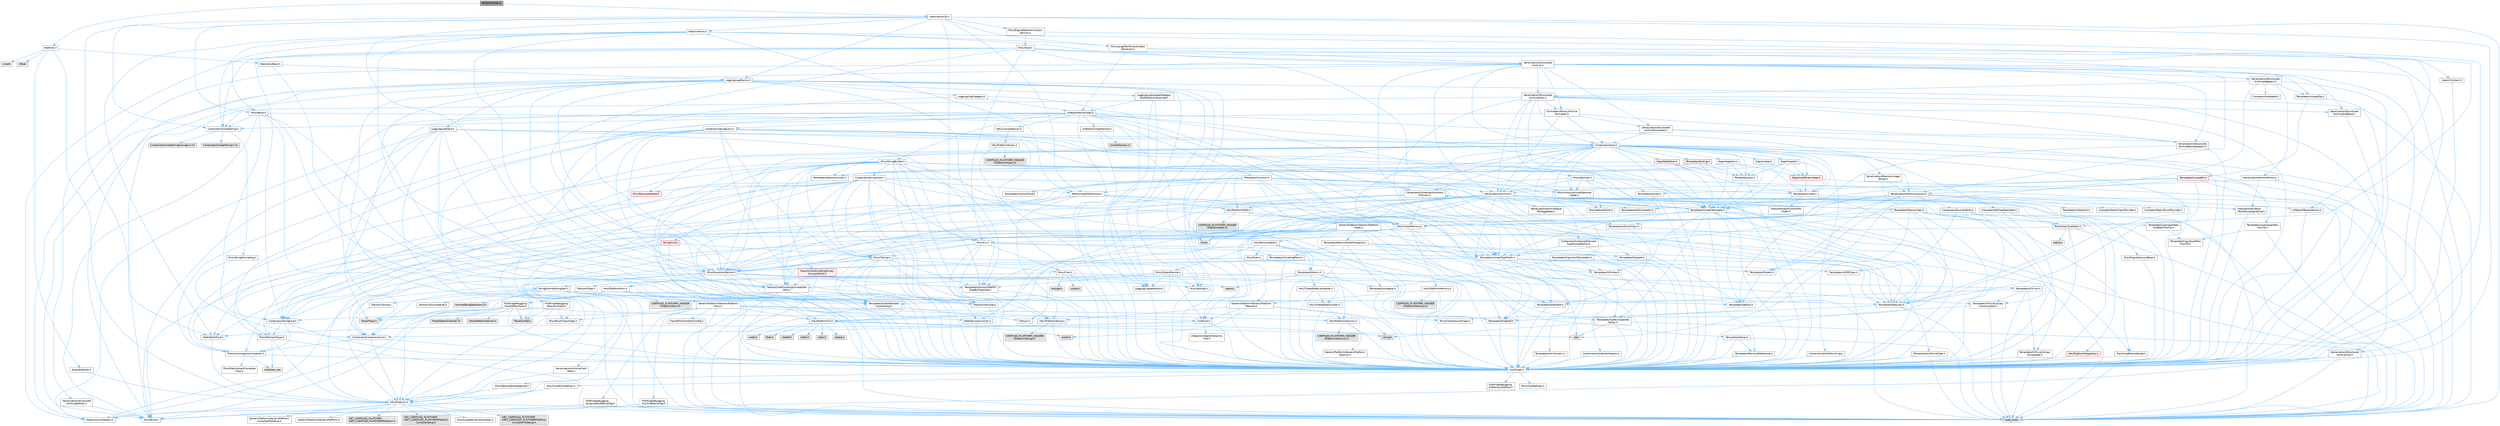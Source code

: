 digraph "BCSplineFilter.h"
{
 // INTERACTIVE_SVG=YES
 // LATEX_PDF_SIZE
  bgcolor="transparent";
  edge [fontname=Helvetica,fontsize=10,labelfontname=Helvetica,labelfontsize=10];
  node [fontname=Helvetica,fontsize=10,shape=box,height=0.2,width=0.4];
  Node1 [id="Node000001",label="BCSplineFilter.h",height=0.2,width=0.4,color="gray40", fillcolor="grey60", style="filled", fontcolor="black",tooltip=" "];
  Node1 -> Node2 [id="edge1_Node000001_Node000002",color="steelblue1",style="solid",tooltip=" "];
  Node2 [id="Node000002",label="Math/Vector2D.h",height=0.2,width=0.4,color="grey40", fillcolor="white", style="filled",URL="$d3/db0/Vector2D_8h.html",tooltip=" "];
  Node2 -> Node3 [id="edge2_Node000002_Node000003",color="steelblue1",style="solid",tooltip=" "];
  Node3 [id="Node000003",label="CoreTypes.h",height=0.2,width=0.4,color="grey40", fillcolor="white", style="filled",URL="$dc/dec/CoreTypes_8h.html",tooltip=" "];
  Node3 -> Node4 [id="edge3_Node000003_Node000004",color="steelblue1",style="solid",tooltip=" "];
  Node4 [id="Node000004",label="HAL/Platform.h",height=0.2,width=0.4,color="grey40", fillcolor="white", style="filled",URL="$d9/dd0/Platform_8h.html",tooltip=" "];
  Node4 -> Node5 [id="edge4_Node000004_Node000005",color="steelblue1",style="solid",tooltip=" "];
  Node5 [id="Node000005",label="Misc/Build.h",height=0.2,width=0.4,color="grey40", fillcolor="white", style="filled",URL="$d3/dbb/Build_8h.html",tooltip=" "];
  Node4 -> Node6 [id="edge5_Node000004_Node000006",color="steelblue1",style="solid",tooltip=" "];
  Node6 [id="Node000006",label="Misc/LargeWorldCoordinates.h",height=0.2,width=0.4,color="grey40", fillcolor="white", style="filled",URL="$d2/dcb/LargeWorldCoordinates_8h.html",tooltip=" "];
  Node4 -> Node7 [id="edge6_Node000004_Node000007",color="steelblue1",style="solid",tooltip=" "];
  Node7 [id="Node000007",label="type_traits",height=0.2,width=0.4,color="grey60", fillcolor="#E0E0E0", style="filled",tooltip=" "];
  Node4 -> Node8 [id="edge7_Node000004_Node000008",color="steelblue1",style="solid",tooltip=" "];
  Node8 [id="Node000008",label="PreprocessorHelpers.h",height=0.2,width=0.4,color="grey40", fillcolor="white", style="filled",URL="$db/ddb/PreprocessorHelpers_8h.html",tooltip=" "];
  Node4 -> Node9 [id="edge8_Node000004_Node000009",color="steelblue1",style="solid",tooltip=" "];
  Node9 [id="Node000009",label="UBT_COMPILED_PLATFORM\l/UBT_COMPILED_PLATFORMPlatform\lCompilerPreSetup.h",height=0.2,width=0.4,color="grey60", fillcolor="#E0E0E0", style="filled",tooltip=" "];
  Node4 -> Node10 [id="edge9_Node000004_Node000010",color="steelblue1",style="solid",tooltip=" "];
  Node10 [id="Node000010",label="GenericPlatform/GenericPlatform\lCompilerPreSetup.h",height=0.2,width=0.4,color="grey40", fillcolor="white", style="filled",URL="$d9/dc8/GenericPlatformCompilerPreSetup_8h.html",tooltip=" "];
  Node4 -> Node11 [id="edge10_Node000004_Node000011",color="steelblue1",style="solid",tooltip=" "];
  Node11 [id="Node000011",label="GenericPlatform/GenericPlatform.h",height=0.2,width=0.4,color="grey40", fillcolor="white", style="filled",URL="$d6/d84/GenericPlatform_8h.html",tooltip=" "];
  Node4 -> Node12 [id="edge11_Node000004_Node000012",color="steelblue1",style="solid",tooltip=" "];
  Node12 [id="Node000012",label="UBT_COMPILED_PLATFORM\l/UBT_COMPILED_PLATFORMPlatform.h",height=0.2,width=0.4,color="grey60", fillcolor="#E0E0E0", style="filled",tooltip=" "];
  Node4 -> Node13 [id="edge12_Node000004_Node000013",color="steelblue1",style="solid",tooltip=" "];
  Node13 [id="Node000013",label="UBT_COMPILED_PLATFORM\l/UBT_COMPILED_PLATFORMPlatform\lCompilerSetup.h",height=0.2,width=0.4,color="grey60", fillcolor="#E0E0E0", style="filled",tooltip=" "];
  Node3 -> Node14 [id="edge13_Node000003_Node000014",color="steelblue1",style="solid",tooltip=" "];
  Node14 [id="Node000014",label="ProfilingDebugging\l/UMemoryDefines.h",height=0.2,width=0.4,color="grey40", fillcolor="white", style="filled",URL="$d2/da2/UMemoryDefines_8h.html",tooltip=" "];
  Node3 -> Node15 [id="edge14_Node000003_Node000015",color="steelblue1",style="solid",tooltip=" "];
  Node15 [id="Node000015",label="Misc/CoreMiscDefines.h",height=0.2,width=0.4,color="grey40", fillcolor="white", style="filled",URL="$da/d38/CoreMiscDefines_8h.html",tooltip=" "];
  Node15 -> Node4 [id="edge15_Node000015_Node000004",color="steelblue1",style="solid",tooltip=" "];
  Node15 -> Node8 [id="edge16_Node000015_Node000008",color="steelblue1",style="solid",tooltip=" "];
  Node3 -> Node16 [id="edge17_Node000003_Node000016",color="steelblue1",style="solid",tooltip=" "];
  Node16 [id="Node000016",label="Misc/CoreDefines.h",height=0.2,width=0.4,color="grey40", fillcolor="white", style="filled",URL="$d3/dd2/CoreDefines_8h.html",tooltip=" "];
  Node2 -> Node17 [id="edge18_Node000002_Node000017",color="steelblue1",style="solid",tooltip=" "];
  Node17 [id="Node000017",label="Math/MathFwd.h",height=0.2,width=0.4,color="grey40", fillcolor="white", style="filled",URL="$d2/d10/MathFwd_8h.html",tooltip=" "];
  Node17 -> Node4 [id="edge19_Node000017_Node000004",color="steelblue1",style="solid",tooltip=" "];
  Node2 -> Node18 [id="edge20_Node000002_Node000018",color="steelblue1",style="solid",tooltip=" "];
  Node18 [id="Node000018",label="Misc/AssertionMacros.h",height=0.2,width=0.4,color="grey40", fillcolor="white", style="filled",URL="$d0/dfa/AssertionMacros_8h.html",tooltip=" "];
  Node18 -> Node3 [id="edge21_Node000018_Node000003",color="steelblue1",style="solid",tooltip=" "];
  Node18 -> Node4 [id="edge22_Node000018_Node000004",color="steelblue1",style="solid",tooltip=" "];
  Node18 -> Node19 [id="edge23_Node000018_Node000019",color="steelblue1",style="solid",tooltip=" "];
  Node19 [id="Node000019",label="HAL/PlatformMisc.h",height=0.2,width=0.4,color="grey40", fillcolor="white", style="filled",URL="$d0/df5/PlatformMisc_8h.html",tooltip=" "];
  Node19 -> Node3 [id="edge24_Node000019_Node000003",color="steelblue1",style="solid",tooltip=" "];
  Node19 -> Node20 [id="edge25_Node000019_Node000020",color="steelblue1",style="solid",tooltip=" "];
  Node20 [id="Node000020",label="GenericPlatform/GenericPlatform\lMisc.h",height=0.2,width=0.4,color="grey40", fillcolor="white", style="filled",URL="$db/d9a/GenericPlatformMisc_8h.html",tooltip=" "];
  Node20 -> Node21 [id="edge26_Node000020_Node000021",color="steelblue1",style="solid",tooltip=" "];
  Node21 [id="Node000021",label="Containers/StringFwd.h",height=0.2,width=0.4,color="grey40", fillcolor="white", style="filled",URL="$df/d37/StringFwd_8h.html",tooltip=" "];
  Node21 -> Node3 [id="edge27_Node000021_Node000003",color="steelblue1",style="solid",tooltip=" "];
  Node21 -> Node22 [id="edge28_Node000021_Node000022",color="steelblue1",style="solid",tooltip=" "];
  Node22 [id="Node000022",label="Traits/ElementType.h",height=0.2,width=0.4,color="grey40", fillcolor="white", style="filled",URL="$d5/d4f/ElementType_8h.html",tooltip=" "];
  Node22 -> Node4 [id="edge29_Node000022_Node000004",color="steelblue1",style="solid",tooltip=" "];
  Node22 -> Node23 [id="edge30_Node000022_Node000023",color="steelblue1",style="solid",tooltip=" "];
  Node23 [id="Node000023",label="initializer_list",height=0.2,width=0.4,color="grey60", fillcolor="#E0E0E0", style="filled",tooltip=" "];
  Node22 -> Node7 [id="edge31_Node000022_Node000007",color="steelblue1",style="solid",tooltip=" "];
  Node21 -> Node24 [id="edge32_Node000021_Node000024",color="steelblue1",style="solid",tooltip=" "];
  Node24 [id="Node000024",label="Traits/IsContiguousContainer.h",height=0.2,width=0.4,color="grey40", fillcolor="white", style="filled",URL="$d5/d3c/IsContiguousContainer_8h.html",tooltip=" "];
  Node24 -> Node3 [id="edge33_Node000024_Node000003",color="steelblue1",style="solid",tooltip=" "];
  Node24 -> Node25 [id="edge34_Node000024_Node000025",color="steelblue1",style="solid",tooltip=" "];
  Node25 [id="Node000025",label="Misc/StaticAssertComplete\lType.h",height=0.2,width=0.4,color="grey40", fillcolor="white", style="filled",URL="$d5/d4e/StaticAssertCompleteType_8h.html",tooltip=" "];
  Node24 -> Node23 [id="edge35_Node000024_Node000023",color="steelblue1",style="solid",tooltip=" "];
  Node20 -> Node26 [id="edge36_Node000020_Node000026",color="steelblue1",style="solid",tooltip=" "];
  Node26 [id="Node000026",label="CoreFwd.h",height=0.2,width=0.4,color="grey40", fillcolor="white", style="filled",URL="$d1/d1e/CoreFwd_8h.html",tooltip=" "];
  Node26 -> Node3 [id="edge37_Node000026_Node000003",color="steelblue1",style="solid",tooltip=" "];
  Node26 -> Node27 [id="edge38_Node000026_Node000027",color="steelblue1",style="solid",tooltip=" "];
  Node27 [id="Node000027",label="Containers/ContainersFwd.h",height=0.2,width=0.4,color="grey40", fillcolor="white", style="filled",URL="$d4/d0a/ContainersFwd_8h.html",tooltip=" "];
  Node27 -> Node4 [id="edge39_Node000027_Node000004",color="steelblue1",style="solid",tooltip=" "];
  Node27 -> Node3 [id="edge40_Node000027_Node000003",color="steelblue1",style="solid",tooltip=" "];
  Node27 -> Node24 [id="edge41_Node000027_Node000024",color="steelblue1",style="solid",tooltip=" "];
  Node26 -> Node17 [id="edge42_Node000026_Node000017",color="steelblue1",style="solid",tooltip=" "];
  Node26 -> Node28 [id="edge43_Node000026_Node000028",color="steelblue1",style="solid",tooltip=" "];
  Node28 [id="Node000028",label="UObject/UObjectHierarchy\lFwd.h",height=0.2,width=0.4,color="grey40", fillcolor="white", style="filled",URL="$d3/d13/UObjectHierarchyFwd_8h.html",tooltip=" "];
  Node20 -> Node3 [id="edge44_Node000020_Node000003",color="steelblue1",style="solid",tooltip=" "];
  Node20 -> Node29 [id="edge45_Node000020_Node000029",color="steelblue1",style="solid",tooltip=" "];
  Node29 [id="Node000029",label="FramePro/FrameProConfig.h",height=0.2,width=0.4,color="grey40", fillcolor="white", style="filled",URL="$d7/d90/FrameProConfig_8h.html",tooltip=" "];
  Node20 -> Node30 [id="edge46_Node000020_Node000030",color="steelblue1",style="solid",tooltip=" "];
  Node30 [id="Node000030",label="HAL/PlatformCrt.h",height=0.2,width=0.4,color="grey40", fillcolor="white", style="filled",URL="$d8/d75/PlatformCrt_8h.html",tooltip=" "];
  Node30 -> Node31 [id="edge47_Node000030_Node000031",color="steelblue1",style="solid",tooltip=" "];
  Node31 [id="Node000031",label="new",height=0.2,width=0.4,color="grey60", fillcolor="#E0E0E0", style="filled",tooltip=" "];
  Node30 -> Node32 [id="edge48_Node000030_Node000032",color="steelblue1",style="solid",tooltip=" "];
  Node32 [id="Node000032",label="wchar.h",height=0.2,width=0.4,color="grey60", fillcolor="#E0E0E0", style="filled",tooltip=" "];
  Node30 -> Node33 [id="edge49_Node000030_Node000033",color="steelblue1",style="solid",tooltip=" "];
  Node33 [id="Node000033",label="stddef.h",height=0.2,width=0.4,color="grey60", fillcolor="#E0E0E0", style="filled",tooltip=" "];
  Node30 -> Node34 [id="edge50_Node000030_Node000034",color="steelblue1",style="solid",tooltip=" "];
  Node34 [id="Node000034",label="stdlib.h",height=0.2,width=0.4,color="grey60", fillcolor="#E0E0E0", style="filled",tooltip=" "];
  Node30 -> Node35 [id="edge51_Node000030_Node000035",color="steelblue1",style="solid",tooltip=" "];
  Node35 [id="Node000035",label="stdio.h",height=0.2,width=0.4,color="grey60", fillcolor="#E0E0E0", style="filled",tooltip=" "];
  Node30 -> Node36 [id="edge52_Node000030_Node000036",color="steelblue1",style="solid",tooltip=" "];
  Node36 [id="Node000036",label="stdarg.h",height=0.2,width=0.4,color="grey60", fillcolor="#E0E0E0", style="filled",tooltip=" "];
  Node30 -> Node37 [id="edge53_Node000030_Node000037",color="steelblue1",style="solid",tooltip=" "];
  Node37 [id="Node000037",label="math.h",height=0.2,width=0.4,color="grey60", fillcolor="#E0E0E0", style="filled",tooltip=" "];
  Node30 -> Node38 [id="edge54_Node000030_Node000038",color="steelblue1",style="solid",tooltip=" "];
  Node38 [id="Node000038",label="float.h",height=0.2,width=0.4,color="grey60", fillcolor="#E0E0E0", style="filled",tooltip=" "];
  Node30 -> Node39 [id="edge55_Node000030_Node000039",color="steelblue1",style="solid",tooltip=" "];
  Node39 [id="Node000039",label="string.h",height=0.2,width=0.4,color="grey60", fillcolor="#E0E0E0", style="filled",tooltip=" "];
  Node20 -> Node40 [id="edge56_Node000020_Node000040",color="steelblue1",style="solid",tooltip=" "];
  Node40 [id="Node000040",label="Math/NumericLimits.h",height=0.2,width=0.4,color="grey40", fillcolor="white", style="filled",URL="$df/d1b/NumericLimits_8h.html",tooltip=" "];
  Node40 -> Node3 [id="edge57_Node000040_Node000003",color="steelblue1",style="solid",tooltip=" "];
  Node20 -> Node41 [id="edge58_Node000020_Node000041",color="steelblue1",style="solid",tooltip=" "];
  Node41 [id="Node000041",label="Misc/CompressionFlags.h",height=0.2,width=0.4,color="grey40", fillcolor="white", style="filled",URL="$d9/d76/CompressionFlags_8h.html",tooltip=" "];
  Node20 -> Node42 [id="edge59_Node000020_Node000042",color="steelblue1",style="solid",tooltip=" "];
  Node42 [id="Node000042",label="Misc/EnumClassFlags.h",height=0.2,width=0.4,color="grey40", fillcolor="white", style="filled",URL="$d8/de7/EnumClassFlags_8h.html",tooltip=" "];
  Node20 -> Node43 [id="edge60_Node000020_Node000043",color="steelblue1",style="solid",tooltip=" "];
  Node43 [id="Node000043",label="ProfilingDebugging\l/CsvProfilerConfig.h",height=0.2,width=0.4,color="grey40", fillcolor="white", style="filled",URL="$d3/d88/CsvProfilerConfig_8h.html",tooltip=" "];
  Node43 -> Node5 [id="edge61_Node000043_Node000005",color="steelblue1",style="solid",tooltip=" "];
  Node20 -> Node44 [id="edge62_Node000020_Node000044",color="steelblue1",style="solid",tooltip=" "];
  Node44 [id="Node000044",label="ProfilingDebugging\l/ExternalProfilerConfig.h",height=0.2,width=0.4,color="grey40", fillcolor="white", style="filled",URL="$d3/dbb/ExternalProfilerConfig_8h.html",tooltip=" "];
  Node44 -> Node5 [id="edge63_Node000044_Node000005",color="steelblue1",style="solid",tooltip=" "];
  Node19 -> Node45 [id="edge64_Node000019_Node000045",color="steelblue1",style="solid",tooltip=" "];
  Node45 [id="Node000045",label="COMPILED_PLATFORM_HEADER\l(PlatformMisc.h)",height=0.2,width=0.4,color="grey60", fillcolor="#E0E0E0", style="filled",tooltip=" "];
  Node19 -> Node46 [id="edge65_Node000019_Node000046",color="steelblue1",style="solid",tooltip=" "];
  Node46 [id="Node000046",label="ProfilingDebugging\l/CpuProfilerTrace.h",height=0.2,width=0.4,color="grey40", fillcolor="white", style="filled",URL="$da/dcb/CpuProfilerTrace_8h.html",tooltip=" "];
  Node46 -> Node3 [id="edge66_Node000046_Node000003",color="steelblue1",style="solid",tooltip=" "];
  Node46 -> Node27 [id="edge67_Node000046_Node000027",color="steelblue1",style="solid",tooltip=" "];
  Node46 -> Node47 [id="edge68_Node000046_Node000047",color="steelblue1",style="solid",tooltip=" "];
  Node47 [id="Node000047",label="HAL/PlatformAtomics.h",height=0.2,width=0.4,color="grey40", fillcolor="white", style="filled",URL="$d3/d36/PlatformAtomics_8h.html",tooltip=" "];
  Node47 -> Node3 [id="edge69_Node000047_Node000003",color="steelblue1",style="solid",tooltip=" "];
  Node47 -> Node48 [id="edge70_Node000047_Node000048",color="steelblue1",style="solid",tooltip=" "];
  Node48 [id="Node000048",label="GenericPlatform/GenericPlatform\lAtomics.h",height=0.2,width=0.4,color="grey40", fillcolor="white", style="filled",URL="$da/d72/GenericPlatformAtomics_8h.html",tooltip=" "];
  Node48 -> Node3 [id="edge71_Node000048_Node000003",color="steelblue1",style="solid",tooltip=" "];
  Node47 -> Node49 [id="edge72_Node000047_Node000049",color="steelblue1",style="solid",tooltip=" "];
  Node49 [id="Node000049",label="COMPILED_PLATFORM_HEADER\l(PlatformAtomics.h)",height=0.2,width=0.4,color="grey60", fillcolor="#E0E0E0", style="filled",tooltip=" "];
  Node46 -> Node8 [id="edge73_Node000046_Node000008",color="steelblue1",style="solid",tooltip=" "];
  Node46 -> Node5 [id="edge74_Node000046_Node000005",color="steelblue1",style="solid",tooltip=" "];
  Node46 -> Node50 [id="edge75_Node000046_Node000050",color="steelblue1",style="solid",tooltip=" "];
  Node50 [id="Node000050",label="Trace/Config.h",height=0.2,width=0.4,color="grey60", fillcolor="#E0E0E0", style="filled",tooltip=" "];
  Node46 -> Node51 [id="edge76_Node000046_Node000051",color="steelblue1",style="solid",tooltip=" "];
  Node51 [id="Node000051",label="Trace/Detail/Channel.h",height=0.2,width=0.4,color="grey60", fillcolor="#E0E0E0", style="filled",tooltip=" "];
  Node46 -> Node52 [id="edge77_Node000046_Node000052",color="steelblue1",style="solid",tooltip=" "];
  Node52 [id="Node000052",label="Trace/Detail/Channel.inl",height=0.2,width=0.4,color="grey60", fillcolor="#E0E0E0", style="filled",tooltip=" "];
  Node46 -> Node53 [id="edge78_Node000046_Node000053",color="steelblue1",style="solid",tooltip=" "];
  Node53 [id="Node000053",label="Trace/Trace.h",height=0.2,width=0.4,color="grey60", fillcolor="#E0E0E0", style="filled",tooltip=" "];
  Node18 -> Node8 [id="edge79_Node000018_Node000008",color="steelblue1",style="solid",tooltip=" "];
  Node18 -> Node54 [id="edge80_Node000018_Node000054",color="steelblue1",style="solid",tooltip=" "];
  Node54 [id="Node000054",label="Templates/EnableIf.h",height=0.2,width=0.4,color="grey40", fillcolor="white", style="filled",URL="$d7/d60/EnableIf_8h.html",tooltip=" "];
  Node54 -> Node3 [id="edge81_Node000054_Node000003",color="steelblue1",style="solid",tooltip=" "];
  Node18 -> Node55 [id="edge82_Node000018_Node000055",color="steelblue1",style="solid",tooltip=" "];
  Node55 [id="Node000055",label="Templates/IsArrayOrRefOf\lTypeByPredicate.h",height=0.2,width=0.4,color="grey40", fillcolor="white", style="filled",URL="$d6/da1/IsArrayOrRefOfTypeByPredicate_8h.html",tooltip=" "];
  Node55 -> Node3 [id="edge83_Node000055_Node000003",color="steelblue1",style="solid",tooltip=" "];
  Node18 -> Node56 [id="edge84_Node000018_Node000056",color="steelblue1",style="solid",tooltip=" "];
  Node56 [id="Node000056",label="Templates/IsValidVariadic\lFunctionArg.h",height=0.2,width=0.4,color="grey40", fillcolor="white", style="filled",URL="$d0/dc8/IsValidVariadicFunctionArg_8h.html",tooltip=" "];
  Node56 -> Node3 [id="edge85_Node000056_Node000003",color="steelblue1",style="solid",tooltip=" "];
  Node56 -> Node57 [id="edge86_Node000056_Node000057",color="steelblue1",style="solid",tooltip=" "];
  Node57 [id="Node000057",label="IsEnum.h",height=0.2,width=0.4,color="grey40", fillcolor="white", style="filled",URL="$d4/de5/IsEnum_8h.html",tooltip=" "];
  Node56 -> Node7 [id="edge87_Node000056_Node000007",color="steelblue1",style="solid",tooltip=" "];
  Node18 -> Node58 [id="edge88_Node000018_Node000058",color="steelblue1",style="solid",tooltip=" "];
  Node58 [id="Node000058",label="Traits/IsCharEncodingCompatible\lWith.h",height=0.2,width=0.4,color="grey40", fillcolor="white", style="filled",URL="$df/dd1/IsCharEncodingCompatibleWith_8h.html",tooltip=" "];
  Node58 -> Node7 [id="edge89_Node000058_Node000007",color="steelblue1",style="solid",tooltip=" "];
  Node58 -> Node59 [id="edge90_Node000058_Node000059",color="steelblue1",style="solid",tooltip=" "];
  Node59 [id="Node000059",label="Traits/IsCharType.h",height=0.2,width=0.4,color="grey40", fillcolor="white", style="filled",URL="$db/d51/IsCharType_8h.html",tooltip=" "];
  Node59 -> Node3 [id="edge91_Node000059_Node000003",color="steelblue1",style="solid",tooltip=" "];
  Node18 -> Node60 [id="edge92_Node000018_Node000060",color="steelblue1",style="solid",tooltip=" "];
  Node60 [id="Node000060",label="Misc/VarArgs.h",height=0.2,width=0.4,color="grey40", fillcolor="white", style="filled",URL="$d5/d6f/VarArgs_8h.html",tooltip=" "];
  Node60 -> Node3 [id="edge93_Node000060_Node000003",color="steelblue1",style="solid",tooltip=" "];
  Node18 -> Node61 [id="edge94_Node000018_Node000061",color="steelblue1",style="solid",tooltip=" "];
  Node61 [id="Node000061",label="String/FormatStringSan.h",height=0.2,width=0.4,color="grey40", fillcolor="white", style="filled",URL="$d3/d8b/FormatStringSan_8h.html",tooltip=" "];
  Node61 -> Node7 [id="edge95_Node000061_Node000007",color="steelblue1",style="solid",tooltip=" "];
  Node61 -> Node3 [id="edge96_Node000061_Node000003",color="steelblue1",style="solid",tooltip=" "];
  Node61 -> Node62 [id="edge97_Node000061_Node000062",color="steelblue1",style="solid",tooltip=" "];
  Node62 [id="Node000062",label="Templates/Requires.h",height=0.2,width=0.4,color="grey40", fillcolor="white", style="filled",URL="$dc/d96/Requires_8h.html",tooltip=" "];
  Node62 -> Node54 [id="edge98_Node000062_Node000054",color="steelblue1",style="solid",tooltip=" "];
  Node62 -> Node7 [id="edge99_Node000062_Node000007",color="steelblue1",style="solid",tooltip=" "];
  Node61 -> Node63 [id="edge100_Node000061_Node000063",color="steelblue1",style="solid",tooltip=" "];
  Node63 [id="Node000063",label="Templates/Identity.h",height=0.2,width=0.4,color="grey40", fillcolor="white", style="filled",URL="$d0/dd5/Identity_8h.html",tooltip=" "];
  Node61 -> Node56 [id="edge101_Node000061_Node000056",color="steelblue1",style="solid",tooltip=" "];
  Node61 -> Node59 [id="edge102_Node000061_Node000059",color="steelblue1",style="solid",tooltip=" "];
  Node61 -> Node64 [id="edge103_Node000061_Node000064",color="steelblue1",style="solid",tooltip=" "];
  Node64 [id="Node000064",label="Traits/IsTEnumAsByte.h",height=0.2,width=0.4,color="grey40", fillcolor="white", style="filled",URL="$d1/de6/IsTEnumAsByte_8h.html",tooltip=" "];
  Node61 -> Node65 [id="edge104_Node000061_Node000065",color="steelblue1",style="solid",tooltip=" "];
  Node65 [id="Node000065",label="Traits/IsTString.h",height=0.2,width=0.4,color="grey40", fillcolor="white", style="filled",URL="$d0/df8/IsTString_8h.html",tooltip=" "];
  Node65 -> Node27 [id="edge105_Node000065_Node000027",color="steelblue1",style="solid",tooltip=" "];
  Node61 -> Node27 [id="edge106_Node000061_Node000027",color="steelblue1",style="solid",tooltip=" "];
  Node61 -> Node66 [id="edge107_Node000061_Node000066",color="steelblue1",style="solid",tooltip=" "];
  Node66 [id="Node000066",label="FormatStringSanErrors.inl",height=0.2,width=0.4,color="grey60", fillcolor="#E0E0E0", style="filled",tooltip=" "];
  Node18 -> Node67 [id="edge108_Node000018_Node000067",color="steelblue1",style="solid",tooltip=" "];
  Node67 [id="Node000067",label="atomic",height=0.2,width=0.4,color="grey60", fillcolor="#E0E0E0", style="filled",tooltip=" "];
  Node2 -> Node68 [id="edge109_Node000002_Node000068",color="steelblue1",style="solid",tooltip=" "];
  Node68 [id="Node000068",label="Misc/Crc.h",height=0.2,width=0.4,color="grey40", fillcolor="white", style="filled",URL="$d4/dd2/Crc_8h.html",tooltip=" "];
  Node68 -> Node3 [id="edge110_Node000068_Node000003",color="steelblue1",style="solid",tooltip=" "];
  Node68 -> Node69 [id="edge111_Node000068_Node000069",color="steelblue1",style="solid",tooltip=" "];
  Node69 [id="Node000069",label="HAL/PlatformString.h",height=0.2,width=0.4,color="grey40", fillcolor="white", style="filled",URL="$db/db5/PlatformString_8h.html",tooltip=" "];
  Node69 -> Node3 [id="edge112_Node000069_Node000003",color="steelblue1",style="solid",tooltip=" "];
  Node69 -> Node70 [id="edge113_Node000069_Node000070",color="steelblue1",style="solid",tooltip=" "];
  Node70 [id="Node000070",label="COMPILED_PLATFORM_HEADER\l(PlatformString.h)",height=0.2,width=0.4,color="grey60", fillcolor="#E0E0E0", style="filled",tooltip=" "];
  Node68 -> Node18 [id="edge114_Node000068_Node000018",color="steelblue1",style="solid",tooltip=" "];
  Node68 -> Node71 [id="edge115_Node000068_Node000071",color="steelblue1",style="solid",tooltip=" "];
  Node71 [id="Node000071",label="Misc/CString.h",height=0.2,width=0.4,color="grey40", fillcolor="white", style="filled",URL="$d2/d49/CString_8h.html",tooltip=" "];
  Node71 -> Node3 [id="edge116_Node000071_Node000003",color="steelblue1",style="solid",tooltip=" "];
  Node71 -> Node30 [id="edge117_Node000071_Node000030",color="steelblue1",style="solid",tooltip=" "];
  Node71 -> Node69 [id="edge118_Node000071_Node000069",color="steelblue1",style="solid",tooltip=" "];
  Node71 -> Node18 [id="edge119_Node000071_Node000018",color="steelblue1",style="solid",tooltip=" "];
  Node71 -> Node72 [id="edge120_Node000071_Node000072",color="steelblue1",style="solid",tooltip=" "];
  Node72 [id="Node000072",label="Misc/Char.h",height=0.2,width=0.4,color="grey40", fillcolor="white", style="filled",URL="$d0/d58/Char_8h.html",tooltip=" "];
  Node72 -> Node3 [id="edge121_Node000072_Node000003",color="steelblue1",style="solid",tooltip=" "];
  Node72 -> Node73 [id="edge122_Node000072_Node000073",color="steelblue1",style="solid",tooltip=" "];
  Node73 [id="Node000073",label="Traits/IntType.h",height=0.2,width=0.4,color="grey40", fillcolor="white", style="filled",URL="$d7/deb/IntType_8h.html",tooltip=" "];
  Node73 -> Node4 [id="edge123_Node000073_Node000004",color="steelblue1",style="solid",tooltip=" "];
  Node72 -> Node74 [id="edge124_Node000072_Node000074",color="steelblue1",style="solid",tooltip=" "];
  Node74 [id="Node000074",label="ctype.h",height=0.2,width=0.4,color="grey60", fillcolor="#E0E0E0", style="filled",tooltip=" "];
  Node72 -> Node75 [id="edge125_Node000072_Node000075",color="steelblue1",style="solid",tooltip=" "];
  Node75 [id="Node000075",label="wctype.h",height=0.2,width=0.4,color="grey60", fillcolor="#E0E0E0", style="filled",tooltip=" "];
  Node72 -> Node7 [id="edge126_Node000072_Node000007",color="steelblue1",style="solid",tooltip=" "];
  Node71 -> Node60 [id="edge127_Node000071_Node000060",color="steelblue1",style="solid",tooltip=" "];
  Node71 -> Node55 [id="edge128_Node000071_Node000055",color="steelblue1",style="solid",tooltip=" "];
  Node71 -> Node56 [id="edge129_Node000071_Node000056",color="steelblue1",style="solid",tooltip=" "];
  Node71 -> Node58 [id="edge130_Node000071_Node000058",color="steelblue1",style="solid",tooltip=" "];
  Node68 -> Node72 [id="edge131_Node000068_Node000072",color="steelblue1",style="solid",tooltip=" "];
  Node68 -> Node76 [id="edge132_Node000068_Node000076",color="steelblue1",style="solid",tooltip=" "];
  Node76 [id="Node000076",label="Templates/UnrealTypeTraits.h",height=0.2,width=0.4,color="grey40", fillcolor="white", style="filled",URL="$d2/d2d/UnrealTypeTraits_8h.html",tooltip=" "];
  Node76 -> Node3 [id="edge133_Node000076_Node000003",color="steelblue1",style="solid",tooltip=" "];
  Node76 -> Node77 [id="edge134_Node000076_Node000077",color="steelblue1",style="solid",tooltip=" "];
  Node77 [id="Node000077",label="Templates/IsPointer.h",height=0.2,width=0.4,color="grey40", fillcolor="white", style="filled",URL="$d7/d05/IsPointer_8h.html",tooltip=" "];
  Node77 -> Node3 [id="edge135_Node000077_Node000003",color="steelblue1",style="solid",tooltip=" "];
  Node76 -> Node18 [id="edge136_Node000076_Node000018",color="steelblue1",style="solid",tooltip=" "];
  Node76 -> Node78 [id="edge137_Node000076_Node000078",color="steelblue1",style="solid",tooltip=" "];
  Node78 [id="Node000078",label="Templates/AndOrNot.h",height=0.2,width=0.4,color="grey40", fillcolor="white", style="filled",URL="$db/d0a/AndOrNot_8h.html",tooltip=" "];
  Node78 -> Node3 [id="edge138_Node000078_Node000003",color="steelblue1",style="solid",tooltip=" "];
  Node76 -> Node54 [id="edge139_Node000076_Node000054",color="steelblue1",style="solid",tooltip=" "];
  Node76 -> Node79 [id="edge140_Node000076_Node000079",color="steelblue1",style="solid",tooltip=" "];
  Node79 [id="Node000079",label="Templates/IsArithmetic.h",height=0.2,width=0.4,color="grey40", fillcolor="white", style="filled",URL="$d2/d5d/IsArithmetic_8h.html",tooltip=" "];
  Node79 -> Node3 [id="edge141_Node000079_Node000003",color="steelblue1",style="solid",tooltip=" "];
  Node76 -> Node57 [id="edge142_Node000076_Node000057",color="steelblue1",style="solid",tooltip=" "];
  Node76 -> Node80 [id="edge143_Node000076_Node000080",color="steelblue1",style="solid",tooltip=" "];
  Node80 [id="Node000080",label="Templates/Models.h",height=0.2,width=0.4,color="grey40", fillcolor="white", style="filled",URL="$d3/d0c/Models_8h.html",tooltip=" "];
  Node80 -> Node63 [id="edge144_Node000080_Node000063",color="steelblue1",style="solid",tooltip=" "];
  Node76 -> Node81 [id="edge145_Node000076_Node000081",color="steelblue1",style="solid",tooltip=" "];
  Node81 [id="Node000081",label="Templates/IsPODType.h",height=0.2,width=0.4,color="grey40", fillcolor="white", style="filled",URL="$d7/db1/IsPODType_8h.html",tooltip=" "];
  Node81 -> Node3 [id="edge146_Node000081_Node000003",color="steelblue1",style="solid",tooltip=" "];
  Node76 -> Node82 [id="edge147_Node000076_Node000082",color="steelblue1",style="solid",tooltip=" "];
  Node82 [id="Node000082",label="Templates/IsUECoreType.h",height=0.2,width=0.4,color="grey40", fillcolor="white", style="filled",URL="$d1/db8/IsUECoreType_8h.html",tooltip=" "];
  Node82 -> Node3 [id="edge148_Node000082_Node000003",color="steelblue1",style="solid",tooltip=" "];
  Node82 -> Node7 [id="edge149_Node000082_Node000007",color="steelblue1",style="solid",tooltip=" "];
  Node76 -> Node83 [id="edge150_Node000076_Node000083",color="steelblue1",style="solid",tooltip=" "];
  Node83 [id="Node000083",label="Templates/IsTriviallyCopy\lConstructible.h",height=0.2,width=0.4,color="grey40", fillcolor="white", style="filled",URL="$d3/d78/IsTriviallyCopyConstructible_8h.html",tooltip=" "];
  Node83 -> Node3 [id="edge151_Node000083_Node000003",color="steelblue1",style="solid",tooltip=" "];
  Node83 -> Node7 [id="edge152_Node000083_Node000007",color="steelblue1",style="solid",tooltip=" "];
  Node68 -> Node59 [id="edge153_Node000068_Node000059",color="steelblue1",style="solid",tooltip=" "];
  Node2 -> Node84 [id="edge154_Node000002_Node000084",color="steelblue1",style="solid",tooltip=" "];
  Node84 [id="Node000084",label="Math/UnrealMathUtility.h",height=0.2,width=0.4,color="grey40", fillcolor="white", style="filled",URL="$db/db8/UnrealMathUtility_8h.html",tooltip=" "];
  Node84 -> Node3 [id="edge155_Node000084_Node000003",color="steelblue1",style="solid",tooltip=" "];
  Node84 -> Node18 [id="edge156_Node000084_Node000018",color="steelblue1",style="solid",tooltip=" "];
  Node84 -> Node85 [id="edge157_Node000084_Node000085",color="steelblue1",style="solid",tooltip=" "];
  Node85 [id="Node000085",label="HAL/PlatformMath.h",height=0.2,width=0.4,color="grey40", fillcolor="white", style="filled",URL="$dc/d53/PlatformMath_8h.html",tooltip=" "];
  Node85 -> Node3 [id="edge158_Node000085_Node000003",color="steelblue1",style="solid",tooltip=" "];
  Node85 -> Node86 [id="edge159_Node000085_Node000086",color="steelblue1",style="solid",tooltip=" "];
  Node86 [id="Node000086",label="GenericPlatform/GenericPlatform\lMath.h",height=0.2,width=0.4,color="grey40", fillcolor="white", style="filled",URL="$d5/d79/GenericPlatformMath_8h.html",tooltip=" "];
  Node86 -> Node3 [id="edge160_Node000086_Node000003",color="steelblue1",style="solid",tooltip=" "];
  Node86 -> Node27 [id="edge161_Node000086_Node000027",color="steelblue1",style="solid",tooltip=" "];
  Node86 -> Node30 [id="edge162_Node000086_Node000030",color="steelblue1",style="solid",tooltip=" "];
  Node86 -> Node78 [id="edge163_Node000086_Node000078",color="steelblue1",style="solid",tooltip=" "];
  Node86 -> Node87 [id="edge164_Node000086_Node000087",color="steelblue1",style="solid",tooltip=" "];
  Node87 [id="Node000087",label="Templates/Decay.h",height=0.2,width=0.4,color="grey40", fillcolor="white", style="filled",URL="$dd/d0f/Decay_8h.html",tooltip=" "];
  Node87 -> Node3 [id="edge165_Node000087_Node000003",color="steelblue1",style="solid",tooltip=" "];
  Node87 -> Node88 [id="edge166_Node000087_Node000088",color="steelblue1",style="solid",tooltip=" "];
  Node88 [id="Node000088",label="Templates/RemoveReference.h",height=0.2,width=0.4,color="grey40", fillcolor="white", style="filled",URL="$da/dbe/RemoveReference_8h.html",tooltip=" "];
  Node88 -> Node3 [id="edge167_Node000088_Node000003",color="steelblue1",style="solid",tooltip=" "];
  Node87 -> Node7 [id="edge168_Node000087_Node000007",color="steelblue1",style="solid",tooltip=" "];
  Node86 -> Node89 [id="edge169_Node000086_Node000089",color="steelblue1",style="solid",tooltip=" "];
  Node89 [id="Node000089",label="Templates/IsFloatingPoint.h",height=0.2,width=0.4,color="grey40", fillcolor="white", style="filled",URL="$d3/d11/IsFloatingPoint_8h.html",tooltip=" "];
  Node89 -> Node3 [id="edge170_Node000089_Node000003",color="steelblue1",style="solid",tooltip=" "];
  Node86 -> Node76 [id="edge171_Node000086_Node000076",color="steelblue1",style="solid",tooltip=" "];
  Node86 -> Node62 [id="edge172_Node000086_Node000062",color="steelblue1",style="solid",tooltip=" "];
  Node86 -> Node90 [id="edge173_Node000086_Node000090",color="steelblue1",style="solid",tooltip=" "];
  Node90 [id="Node000090",label="Templates/ResolveTypeAmbiguity.h",height=0.2,width=0.4,color="grey40", fillcolor="white", style="filled",URL="$df/d1f/ResolveTypeAmbiguity_8h.html",tooltip=" "];
  Node90 -> Node3 [id="edge174_Node000090_Node000003",color="steelblue1",style="solid",tooltip=" "];
  Node90 -> Node89 [id="edge175_Node000090_Node000089",color="steelblue1",style="solid",tooltip=" "];
  Node90 -> Node76 [id="edge176_Node000090_Node000076",color="steelblue1",style="solid",tooltip=" "];
  Node90 -> Node91 [id="edge177_Node000090_Node000091",color="steelblue1",style="solid",tooltip=" "];
  Node91 [id="Node000091",label="Templates/IsSigned.h",height=0.2,width=0.4,color="grey40", fillcolor="white", style="filled",URL="$d8/dd8/IsSigned_8h.html",tooltip=" "];
  Node91 -> Node3 [id="edge178_Node000091_Node000003",color="steelblue1",style="solid",tooltip=" "];
  Node90 -> Node92 [id="edge179_Node000090_Node000092",color="steelblue1",style="solid",tooltip=" "];
  Node92 [id="Node000092",label="Templates/IsIntegral.h",height=0.2,width=0.4,color="grey40", fillcolor="white", style="filled",URL="$da/d64/IsIntegral_8h.html",tooltip=" "];
  Node92 -> Node3 [id="edge180_Node000092_Node000003",color="steelblue1",style="solid",tooltip=" "];
  Node90 -> Node62 [id="edge181_Node000090_Node000062",color="steelblue1",style="solid",tooltip=" "];
  Node86 -> Node93 [id="edge182_Node000086_Node000093",color="steelblue1",style="solid",tooltip=" "];
  Node93 [id="Node000093",label="Templates/TypeCompatible\lBytes.h",height=0.2,width=0.4,color="grey40", fillcolor="white", style="filled",URL="$df/d0a/TypeCompatibleBytes_8h.html",tooltip=" "];
  Node93 -> Node3 [id="edge183_Node000093_Node000003",color="steelblue1",style="solid",tooltip=" "];
  Node93 -> Node39 [id="edge184_Node000093_Node000039",color="steelblue1",style="solid",tooltip=" "];
  Node93 -> Node31 [id="edge185_Node000093_Node000031",color="steelblue1",style="solid",tooltip=" "];
  Node93 -> Node7 [id="edge186_Node000093_Node000007",color="steelblue1",style="solid",tooltip=" "];
  Node86 -> Node94 [id="edge187_Node000086_Node000094",color="steelblue1",style="solid",tooltip=" "];
  Node94 [id="Node000094",label="limits",height=0.2,width=0.4,color="grey60", fillcolor="#E0E0E0", style="filled",tooltip=" "];
  Node86 -> Node7 [id="edge188_Node000086_Node000007",color="steelblue1",style="solid",tooltip=" "];
  Node85 -> Node95 [id="edge189_Node000085_Node000095",color="steelblue1",style="solid",tooltip=" "];
  Node95 [id="Node000095",label="COMPILED_PLATFORM_HEADER\l(PlatformMath.h)",height=0.2,width=0.4,color="grey60", fillcolor="#E0E0E0", style="filled",tooltip=" "];
  Node84 -> Node17 [id="edge190_Node000084_Node000017",color="steelblue1",style="solid",tooltip=" "];
  Node84 -> Node63 [id="edge191_Node000084_Node000063",color="steelblue1",style="solid",tooltip=" "];
  Node84 -> Node62 [id="edge192_Node000084_Node000062",color="steelblue1",style="solid",tooltip=" "];
  Node2 -> Node96 [id="edge193_Node000002_Node000096",color="steelblue1",style="solid",tooltip=" "];
  Node96 [id="Node000096",label="Containers/UnrealString.h",height=0.2,width=0.4,color="grey40", fillcolor="white", style="filled",URL="$d5/dba/UnrealString_8h.html",tooltip=" "];
  Node96 -> Node97 [id="edge194_Node000096_Node000097",color="steelblue1",style="solid",tooltip=" "];
  Node97 [id="Node000097",label="Containers/UnrealStringIncludes.h.inl",height=0.2,width=0.4,color="grey60", fillcolor="#E0E0E0", style="filled",tooltip=" "];
  Node96 -> Node98 [id="edge195_Node000096_Node000098",color="steelblue1",style="solid",tooltip=" "];
  Node98 [id="Node000098",label="Containers/UnrealString.h.inl",height=0.2,width=0.4,color="grey60", fillcolor="#E0E0E0", style="filled",tooltip=" "];
  Node96 -> Node99 [id="edge196_Node000096_Node000099",color="steelblue1",style="solid",tooltip=" "];
  Node99 [id="Node000099",label="Misc/StringFormatArg.h",height=0.2,width=0.4,color="grey40", fillcolor="white", style="filled",URL="$d2/d16/StringFormatArg_8h.html",tooltip=" "];
  Node99 -> Node27 [id="edge197_Node000099_Node000027",color="steelblue1",style="solid",tooltip=" "];
  Node2 -> Node100 [id="edge198_Node000002_Node000100",color="steelblue1",style="solid",tooltip=" "];
  Node100 [id="Node000100",label="Misc/Parse.h",height=0.2,width=0.4,color="grey40", fillcolor="white", style="filled",URL="$dc/d71/Parse_8h.html",tooltip=" "];
  Node100 -> Node21 [id="edge199_Node000100_Node000021",color="steelblue1",style="solid",tooltip=" "];
  Node100 -> Node96 [id="edge200_Node000100_Node000096",color="steelblue1",style="solid",tooltip=" "];
  Node100 -> Node3 [id="edge201_Node000100_Node000003",color="steelblue1",style="solid",tooltip=" "];
  Node100 -> Node30 [id="edge202_Node000100_Node000030",color="steelblue1",style="solid",tooltip=" "];
  Node100 -> Node5 [id="edge203_Node000100_Node000005",color="steelblue1",style="solid",tooltip=" "];
  Node100 -> Node42 [id="edge204_Node000100_Node000042",color="steelblue1",style="solid",tooltip=" "];
  Node100 -> Node101 [id="edge205_Node000100_Node000101",color="steelblue1",style="solid",tooltip=" "];
  Node101 [id="Node000101",label="Templates/Function.h",height=0.2,width=0.4,color="grey40", fillcolor="white", style="filled",URL="$df/df5/Function_8h.html",tooltip=" "];
  Node101 -> Node3 [id="edge206_Node000101_Node000003",color="steelblue1",style="solid",tooltip=" "];
  Node101 -> Node18 [id="edge207_Node000101_Node000018",color="steelblue1",style="solid",tooltip=" "];
  Node101 -> Node102 [id="edge208_Node000101_Node000102",color="steelblue1",style="solid",tooltip=" "];
  Node102 [id="Node000102",label="Misc/IntrusiveUnsetOptional\lState.h",height=0.2,width=0.4,color="grey40", fillcolor="white", style="filled",URL="$d2/d0a/IntrusiveUnsetOptionalState_8h.html",tooltip=" "];
  Node102 -> Node103 [id="edge209_Node000102_Node000103",color="steelblue1",style="solid",tooltip=" "];
  Node103 [id="Node000103",label="Misc/OptionalFwd.h",height=0.2,width=0.4,color="grey40", fillcolor="white", style="filled",URL="$dc/d50/OptionalFwd_8h.html",tooltip=" "];
  Node101 -> Node104 [id="edge210_Node000101_Node000104",color="steelblue1",style="solid",tooltip=" "];
  Node104 [id="Node000104",label="HAL/UnrealMemory.h",height=0.2,width=0.4,color="grey40", fillcolor="white", style="filled",URL="$d9/d96/UnrealMemory_8h.html",tooltip=" "];
  Node104 -> Node3 [id="edge211_Node000104_Node000003",color="steelblue1",style="solid",tooltip=" "];
  Node104 -> Node105 [id="edge212_Node000104_Node000105",color="steelblue1",style="solid",tooltip=" "];
  Node105 [id="Node000105",label="GenericPlatform/GenericPlatform\lMemory.h",height=0.2,width=0.4,color="grey40", fillcolor="white", style="filled",URL="$dd/d22/GenericPlatformMemory_8h.html",tooltip=" "];
  Node105 -> Node26 [id="edge213_Node000105_Node000026",color="steelblue1",style="solid",tooltip=" "];
  Node105 -> Node3 [id="edge214_Node000105_Node000003",color="steelblue1",style="solid",tooltip=" "];
  Node105 -> Node69 [id="edge215_Node000105_Node000069",color="steelblue1",style="solid",tooltip=" "];
  Node105 -> Node39 [id="edge216_Node000105_Node000039",color="steelblue1",style="solid",tooltip=" "];
  Node105 -> Node32 [id="edge217_Node000105_Node000032",color="steelblue1",style="solid",tooltip=" "];
  Node104 -> Node106 [id="edge218_Node000104_Node000106",color="steelblue1",style="solid",tooltip=" "];
  Node106 [id="Node000106",label="HAL/MemoryBase.h",height=0.2,width=0.4,color="grey40", fillcolor="white", style="filled",URL="$d6/d9f/MemoryBase_8h.html",tooltip=" "];
  Node106 -> Node3 [id="edge219_Node000106_Node000003",color="steelblue1",style="solid",tooltip=" "];
  Node106 -> Node47 [id="edge220_Node000106_Node000047",color="steelblue1",style="solid",tooltip=" "];
  Node106 -> Node30 [id="edge221_Node000106_Node000030",color="steelblue1",style="solid",tooltip=" "];
  Node106 -> Node107 [id="edge222_Node000106_Node000107",color="steelblue1",style="solid",tooltip=" "];
  Node107 [id="Node000107",label="Misc/Exec.h",height=0.2,width=0.4,color="grey40", fillcolor="white", style="filled",URL="$de/ddb/Exec_8h.html",tooltip=" "];
  Node107 -> Node3 [id="edge223_Node000107_Node000003",color="steelblue1",style="solid",tooltip=" "];
  Node107 -> Node18 [id="edge224_Node000107_Node000018",color="steelblue1",style="solid",tooltip=" "];
  Node106 -> Node108 [id="edge225_Node000106_Node000108",color="steelblue1",style="solid",tooltip=" "];
  Node108 [id="Node000108",label="Misc/OutputDevice.h",height=0.2,width=0.4,color="grey40", fillcolor="white", style="filled",URL="$d7/d32/OutputDevice_8h.html",tooltip=" "];
  Node108 -> Node26 [id="edge226_Node000108_Node000026",color="steelblue1",style="solid",tooltip=" "];
  Node108 -> Node3 [id="edge227_Node000108_Node000003",color="steelblue1",style="solid",tooltip=" "];
  Node108 -> Node109 [id="edge228_Node000108_Node000109",color="steelblue1",style="solid",tooltip=" "];
  Node109 [id="Node000109",label="Logging/LogVerbosity.h",height=0.2,width=0.4,color="grey40", fillcolor="white", style="filled",URL="$d2/d8f/LogVerbosity_8h.html",tooltip=" "];
  Node109 -> Node3 [id="edge229_Node000109_Node000003",color="steelblue1",style="solid",tooltip=" "];
  Node108 -> Node60 [id="edge230_Node000108_Node000060",color="steelblue1",style="solid",tooltip=" "];
  Node108 -> Node55 [id="edge231_Node000108_Node000055",color="steelblue1",style="solid",tooltip=" "];
  Node108 -> Node56 [id="edge232_Node000108_Node000056",color="steelblue1",style="solid",tooltip=" "];
  Node108 -> Node58 [id="edge233_Node000108_Node000058",color="steelblue1",style="solid",tooltip=" "];
  Node106 -> Node110 [id="edge234_Node000106_Node000110",color="steelblue1",style="solid",tooltip=" "];
  Node110 [id="Node000110",label="Templates/Atomic.h",height=0.2,width=0.4,color="grey40", fillcolor="white", style="filled",URL="$d3/d91/Atomic_8h.html",tooltip=" "];
  Node110 -> Node111 [id="edge235_Node000110_Node000111",color="steelblue1",style="solid",tooltip=" "];
  Node111 [id="Node000111",label="HAL/ThreadSafeCounter.h",height=0.2,width=0.4,color="grey40", fillcolor="white", style="filled",URL="$dc/dc9/ThreadSafeCounter_8h.html",tooltip=" "];
  Node111 -> Node3 [id="edge236_Node000111_Node000003",color="steelblue1",style="solid",tooltip=" "];
  Node111 -> Node47 [id="edge237_Node000111_Node000047",color="steelblue1",style="solid",tooltip=" "];
  Node110 -> Node112 [id="edge238_Node000110_Node000112",color="steelblue1",style="solid",tooltip=" "];
  Node112 [id="Node000112",label="HAL/ThreadSafeCounter64.h",height=0.2,width=0.4,color="grey40", fillcolor="white", style="filled",URL="$d0/d12/ThreadSafeCounter64_8h.html",tooltip=" "];
  Node112 -> Node3 [id="edge239_Node000112_Node000003",color="steelblue1",style="solid",tooltip=" "];
  Node112 -> Node111 [id="edge240_Node000112_Node000111",color="steelblue1",style="solid",tooltip=" "];
  Node110 -> Node92 [id="edge241_Node000110_Node000092",color="steelblue1",style="solid",tooltip=" "];
  Node110 -> Node113 [id="edge242_Node000110_Node000113",color="steelblue1",style="solid",tooltip=" "];
  Node113 [id="Node000113",label="Templates/IsTrivial.h",height=0.2,width=0.4,color="grey40", fillcolor="white", style="filled",URL="$da/d4c/IsTrivial_8h.html",tooltip=" "];
  Node113 -> Node78 [id="edge243_Node000113_Node000078",color="steelblue1",style="solid",tooltip=" "];
  Node113 -> Node83 [id="edge244_Node000113_Node000083",color="steelblue1",style="solid",tooltip=" "];
  Node113 -> Node114 [id="edge245_Node000113_Node000114",color="steelblue1",style="solid",tooltip=" "];
  Node114 [id="Node000114",label="Templates/IsTriviallyCopy\lAssignable.h",height=0.2,width=0.4,color="grey40", fillcolor="white", style="filled",URL="$d2/df2/IsTriviallyCopyAssignable_8h.html",tooltip=" "];
  Node114 -> Node3 [id="edge246_Node000114_Node000003",color="steelblue1",style="solid",tooltip=" "];
  Node114 -> Node7 [id="edge247_Node000114_Node000007",color="steelblue1",style="solid",tooltip=" "];
  Node113 -> Node7 [id="edge248_Node000113_Node000007",color="steelblue1",style="solid",tooltip=" "];
  Node110 -> Node73 [id="edge249_Node000110_Node000073",color="steelblue1",style="solid",tooltip=" "];
  Node110 -> Node67 [id="edge250_Node000110_Node000067",color="steelblue1",style="solid",tooltip=" "];
  Node104 -> Node115 [id="edge251_Node000104_Node000115",color="steelblue1",style="solid",tooltip=" "];
  Node115 [id="Node000115",label="HAL/PlatformMemory.h",height=0.2,width=0.4,color="grey40", fillcolor="white", style="filled",URL="$de/d68/PlatformMemory_8h.html",tooltip=" "];
  Node115 -> Node3 [id="edge252_Node000115_Node000003",color="steelblue1",style="solid",tooltip=" "];
  Node115 -> Node105 [id="edge253_Node000115_Node000105",color="steelblue1",style="solid",tooltip=" "];
  Node115 -> Node116 [id="edge254_Node000115_Node000116",color="steelblue1",style="solid",tooltip=" "];
  Node116 [id="Node000116",label="COMPILED_PLATFORM_HEADER\l(PlatformMemory.h)",height=0.2,width=0.4,color="grey60", fillcolor="#E0E0E0", style="filled",tooltip=" "];
  Node104 -> Node117 [id="edge255_Node000104_Node000117",color="steelblue1",style="solid",tooltip=" "];
  Node117 [id="Node000117",label="ProfilingDebugging\l/MemoryTrace.h",height=0.2,width=0.4,color="grey40", fillcolor="white", style="filled",URL="$da/dd7/MemoryTrace_8h.html",tooltip=" "];
  Node117 -> Node4 [id="edge256_Node000117_Node000004",color="steelblue1",style="solid",tooltip=" "];
  Node117 -> Node42 [id="edge257_Node000117_Node000042",color="steelblue1",style="solid",tooltip=" "];
  Node117 -> Node50 [id="edge258_Node000117_Node000050",color="steelblue1",style="solid",tooltip=" "];
  Node117 -> Node53 [id="edge259_Node000117_Node000053",color="steelblue1",style="solid",tooltip=" "];
  Node104 -> Node77 [id="edge260_Node000104_Node000077",color="steelblue1",style="solid",tooltip=" "];
  Node101 -> Node118 [id="edge261_Node000101_Node000118",color="steelblue1",style="solid",tooltip=" "];
  Node118 [id="Node000118",label="Templates/FunctionFwd.h",height=0.2,width=0.4,color="grey40", fillcolor="white", style="filled",URL="$d6/d54/FunctionFwd_8h.html",tooltip=" "];
  Node101 -> Node76 [id="edge262_Node000101_Node000076",color="steelblue1",style="solid",tooltip=" "];
  Node101 -> Node119 [id="edge263_Node000101_Node000119",color="steelblue1",style="solid",tooltip=" "];
  Node119 [id="Node000119",label="Templates/Invoke.h",height=0.2,width=0.4,color="grey40", fillcolor="white", style="filled",URL="$d7/deb/Invoke_8h.html",tooltip=" "];
  Node119 -> Node3 [id="edge264_Node000119_Node000003",color="steelblue1",style="solid",tooltip=" "];
  Node119 -> Node120 [id="edge265_Node000119_Node000120",color="steelblue1",style="solid",tooltip=" "];
  Node120 [id="Node000120",label="Traits/MemberFunctionPtr\lOuter.h",height=0.2,width=0.4,color="grey40", fillcolor="white", style="filled",URL="$db/da7/MemberFunctionPtrOuter_8h.html",tooltip=" "];
  Node119 -> Node121 [id="edge266_Node000119_Node000121",color="steelblue1",style="solid",tooltip=" "];
  Node121 [id="Node000121",label="Templates/UnrealTemplate.h",height=0.2,width=0.4,color="grey40", fillcolor="white", style="filled",URL="$d4/d24/UnrealTemplate_8h.html",tooltip=" "];
  Node121 -> Node3 [id="edge267_Node000121_Node000003",color="steelblue1",style="solid",tooltip=" "];
  Node121 -> Node77 [id="edge268_Node000121_Node000077",color="steelblue1",style="solid",tooltip=" "];
  Node121 -> Node104 [id="edge269_Node000121_Node000104",color="steelblue1",style="solid",tooltip=" "];
  Node121 -> Node122 [id="edge270_Node000121_Node000122",color="steelblue1",style="solid",tooltip=" "];
  Node122 [id="Node000122",label="Templates/CopyQualifiers\lAndRefsFromTo.h",height=0.2,width=0.4,color="grey40", fillcolor="white", style="filled",URL="$d3/db3/CopyQualifiersAndRefsFromTo_8h.html",tooltip=" "];
  Node122 -> Node123 [id="edge271_Node000122_Node000123",color="steelblue1",style="solid",tooltip=" "];
  Node123 [id="Node000123",label="Templates/CopyQualifiers\lFromTo.h",height=0.2,width=0.4,color="grey40", fillcolor="white", style="filled",URL="$d5/db4/CopyQualifiersFromTo_8h.html",tooltip=" "];
  Node121 -> Node76 [id="edge272_Node000121_Node000076",color="steelblue1",style="solid",tooltip=" "];
  Node121 -> Node88 [id="edge273_Node000121_Node000088",color="steelblue1",style="solid",tooltip=" "];
  Node121 -> Node62 [id="edge274_Node000121_Node000062",color="steelblue1",style="solid",tooltip=" "];
  Node121 -> Node93 [id="edge275_Node000121_Node000093",color="steelblue1",style="solid",tooltip=" "];
  Node121 -> Node63 [id="edge276_Node000121_Node000063",color="steelblue1",style="solid",tooltip=" "];
  Node121 -> Node24 [id="edge277_Node000121_Node000024",color="steelblue1",style="solid",tooltip=" "];
  Node121 -> Node124 [id="edge278_Node000121_Node000124",color="steelblue1",style="solid",tooltip=" "];
  Node124 [id="Node000124",label="Traits/UseBitwiseSwap.h",height=0.2,width=0.4,color="grey40", fillcolor="white", style="filled",URL="$db/df3/UseBitwiseSwap_8h.html",tooltip=" "];
  Node124 -> Node3 [id="edge279_Node000124_Node000003",color="steelblue1",style="solid",tooltip=" "];
  Node124 -> Node7 [id="edge280_Node000124_Node000007",color="steelblue1",style="solid",tooltip=" "];
  Node121 -> Node7 [id="edge281_Node000121_Node000007",color="steelblue1",style="solid",tooltip=" "];
  Node119 -> Node7 [id="edge282_Node000119_Node000007",color="steelblue1",style="solid",tooltip=" "];
  Node101 -> Node121 [id="edge283_Node000101_Node000121",color="steelblue1",style="solid",tooltip=" "];
  Node101 -> Node62 [id="edge284_Node000101_Node000062",color="steelblue1",style="solid",tooltip=" "];
  Node101 -> Node84 [id="edge285_Node000101_Node000084",color="steelblue1",style="solid",tooltip=" "];
  Node101 -> Node31 [id="edge286_Node000101_Node000031",color="steelblue1",style="solid",tooltip=" "];
  Node101 -> Node7 [id="edge287_Node000101_Node000007",color="steelblue1",style="solid",tooltip=" "];
  Node2 -> Node125 [id="edge288_Node000002_Node000125",color="steelblue1",style="solid",tooltip=" "];
  Node125 [id="Node000125",label="Misc/LargeWorldCoordinates\lSerializer.h",height=0.2,width=0.4,color="grey40", fillcolor="white", style="filled",URL="$d7/df9/LargeWorldCoordinatesSerializer_8h.html",tooltip=" "];
  Node125 -> Node126 [id="edge289_Node000125_Node000126",color="steelblue1",style="solid",tooltip=" "];
  Node126 [id="Node000126",label="UObject/NameTypes.h",height=0.2,width=0.4,color="grey40", fillcolor="white", style="filled",URL="$d6/d35/NameTypes_8h.html",tooltip=" "];
  Node126 -> Node3 [id="edge290_Node000126_Node000003",color="steelblue1",style="solid",tooltip=" "];
  Node126 -> Node18 [id="edge291_Node000126_Node000018",color="steelblue1",style="solid",tooltip=" "];
  Node126 -> Node104 [id="edge292_Node000126_Node000104",color="steelblue1",style="solid",tooltip=" "];
  Node126 -> Node76 [id="edge293_Node000126_Node000076",color="steelblue1",style="solid",tooltip=" "];
  Node126 -> Node121 [id="edge294_Node000126_Node000121",color="steelblue1",style="solid",tooltip=" "];
  Node126 -> Node96 [id="edge295_Node000126_Node000096",color="steelblue1",style="solid",tooltip=" "];
  Node126 -> Node127 [id="edge296_Node000126_Node000127",color="steelblue1",style="solid",tooltip=" "];
  Node127 [id="Node000127",label="HAL/CriticalSection.h",height=0.2,width=0.4,color="grey40", fillcolor="white", style="filled",URL="$d6/d90/CriticalSection_8h.html",tooltip=" "];
  Node127 -> Node128 [id="edge297_Node000127_Node000128",color="steelblue1",style="solid",tooltip=" "];
  Node128 [id="Node000128",label="HAL/PlatformMutex.h",height=0.2,width=0.4,color="grey40", fillcolor="white", style="filled",URL="$d9/d0b/PlatformMutex_8h.html",tooltip=" "];
  Node128 -> Node3 [id="edge298_Node000128_Node000003",color="steelblue1",style="solid",tooltip=" "];
  Node128 -> Node129 [id="edge299_Node000128_Node000129",color="steelblue1",style="solid",tooltip=" "];
  Node129 [id="Node000129",label="COMPILED_PLATFORM_HEADER\l(PlatformMutex.h)",height=0.2,width=0.4,color="grey60", fillcolor="#E0E0E0", style="filled",tooltip=" "];
  Node126 -> Node130 [id="edge300_Node000126_Node000130",color="steelblue1",style="solid",tooltip=" "];
  Node130 [id="Node000130",label="Containers/StringConv.h",height=0.2,width=0.4,color="grey40", fillcolor="white", style="filled",URL="$d3/ddf/StringConv_8h.html",tooltip=" "];
  Node130 -> Node3 [id="edge301_Node000130_Node000003",color="steelblue1",style="solid",tooltip=" "];
  Node130 -> Node18 [id="edge302_Node000130_Node000018",color="steelblue1",style="solid",tooltip=" "];
  Node130 -> Node131 [id="edge303_Node000130_Node000131",color="steelblue1",style="solid",tooltip=" "];
  Node131 [id="Node000131",label="Containers/ContainerAllocation\lPolicies.h",height=0.2,width=0.4,color="grey40", fillcolor="white", style="filled",URL="$d7/dff/ContainerAllocationPolicies_8h.html",tooltip=" "];
  Node131 -> Node3 [id="edge304_Node000131_Node000003",color="steelblue1",style="solid",tooltip=" "];
  Node131 -> Node132 [id="edge305_Node000131_Node000132",color="steelblue1",style="solid",tooltip=" "];
  Node132 [id="Node000132",label="Containers/ContainerHelpers.h",height=0.2,width=0.4,color="grey40", fillcolor="white", style="filled",URL="$d7/d33/ContainerHelpers_8h.html",tooltip=" "];
  Node132 -> Node3 [id="edge306_Node000132_Node000003",color="steelblue1",style="solid",tooltip=" "];
  Node131 -> Node131 [id="edge307_Node000131_Node000131",color="steelblue1",style="solid",tooltip=" "];
  Node131 -> Node85 [id="edge308_Node000131_Node000085",color="steelblue1",style="solid",tooltip=" "];
  Node131 -> Node104 [id="edge309_Node000131_Node000104",color="steelblue1",style="solid",tooltip=" "];
  Node131 -> Node40 [id="edge310_Node000131_Node000040",color="steelblue1",style="solid",tooltip=" "];
  Node131 -> Node18 [id="edge311_Node000131_Node000018",color="steelblue1",style="solid",tooltip=" "];
  Node131 -> Node133 [id="edge312_Node000131_Node000133",color="steelblue1",style="solid",tooltip=" "];
  Node133 [id="Node000133",label="Templates/IsPolymorphic.h",height=0.2,width=0.4,color="grey40", fillcolor="white", style="filled",URL="$dc/d20/IsPolymorphic_8h.html",tooltip=" "];
  Node131 -> Node134 [id="edge313_Node000131_Node000134",color="steelblue1",style="solid",tooltip=" "];
  Node134 [id="Node000134",label="Templates/MemoryOps.h",height=0.2,width=0.4,color="grey40", fillcolor="white", style="filled",URL="$db/dea/MemoryOps_8h.html",tooltip=" "];
  Node134 -> Node3 [id="edge314_Node000134_Node000003",color="steelblue1",style="solid",tooltip=" "];
  Node134 -> Node104 [id="edge315_Node000134_Node000104",color="steelblue1",style="solid",tooltip=" "];
  Node134 -> Node114 [id="edge316_Node000134_Node000114",color="steelblue1",style="solid",tooltip=" "];
  Node134 -> Node83 [id="edge317_Node000134_Node000083",color="steelblue1",style="solid",tooltip=" "];
  Node134 -> Node62 [id="edge318_Node000134_Node000062",color="steelblue1",style="solid",tooltip=" "];
  Node134 -> Node76 [id="edge319_Node000134_Node000076",color="steelblue1",style="solid",tooltip=" "];
  Node134 -> Node124 [id="edge320_Node000134_Node000124",color="steelblue1",style="solid",tooltip=" "];
  Node134 -> Node31 [id="edge321_Node000134_Node000031",color="steelblue1",style="solid",tooltip=" "];
  Node134 -> Node7 [id="edge322_Node000134_Node000007",color="steelblue1",style="solid",tooltip=" "];
  Node131 -> Node93 [id="edge323_Node000131_Node000093",color="steelblue1",style="solid",tooltip=" "];
  Node131 -> Node7 [id="edge324_Node000131_Node000007",color="steelblue1",style="solid",tooltip=" "];
  Node130 -> Node135 [id="edge325_Node000130_Node000135",color="steelblue1",style="solid",tooltip=" "];
  Node135 [id="Node000135",label="Containers/Array.h",height=0.2,width=0.4,color="grey40", fillcolor="white", style="filled",URL="$df/dd0/Array_8h.html",tooltip=" "];
  Node135 -> Node3 [id="edge326_Node000135_Node000003",color="steelblue1",style="solid",tooltip=" "];
  Node135 -> Node18 [id="edge327_Node000135_Node000018",color="steelblue1",style="solid",tooltip=" "];
  Node135 -> Node102 [id="edge328_Node000135_Node000102",color="steelblue1",style="solid",tooltip=" "];
  Node135 -> Node136 [id="edge329_Node000135_Node000136",color="steelblue1",style="solid",tooltip=" "];
  Node136 [id="Node000136",label="Misc/ReverseIterate.h",height=0.2,width=0.4,color="red", fillcolor="#FFF0F0", style="filled",URL="$db/de3/ReverseIterate_8h.html",tooltip=" "];
  Node136 -> Node4 [id="edge330_Node000136_Node000004",color="steelblue1",style="solid",tooltip=" "];
  Node135 -> Node104 [id="edge331_Node000135_Node000104",color="steelblue1",style="solid",tooltip=" "];
  Node135 -> Node76 [id="edge332_Node000135_Node000076",color="steelblue1",style="solid",tooltip=" "];
  Node135 -> Node121 [id="edge333_Node000135_Node000121",color="steelblue1",style="solid",tooltip=" "];
  Node135 -> Node138 [id="edge334_Node000135_Node000138",color="steelblue1",style="solid",tooltip=" "];
  Node138 [id="Node000138",label="Containers/AllowShrinking.h",height=0.2,width=0.4,color="grey40", fillcolor="white", style="filled",URL="$d7/d1a/AllowShrinking_8h.html",tooltip=" "];
  Node138 -> Node3 [id="edge335_Node000138_Node000003",color="steelblue1",style="solid",tooltip=" "];
  Node135 -> Node131 [id="edge336_Node000135_Node000131",color="steelblue1",style="solid",tooltip=" "];
  Node135 -> Node139 [id="edge337_Node000135_Node000139",color="steelblue1",style="solid",tooltip=" "];
  Node139 [id="Node000139",label="Containers/ContainerElement\lTypeCompatibility.h",height=0.2,width=0.4,color="grey40", fillcolor="white", style="filled",URL="$df/ddf/ContainerElementTypeCompatibility_8h.html",tooltip=" "];
  Node139 -> Node3 [id="edge338_Node000139_Node000003",color="steelblue1",style="solid",tooltip=" "];
  Node139 -> Node76 [id="edge339_Node000139_Node000076",color="steelblue1",style="solid",tooltip=" "];
  Node135 -> Node140 [id="edge340_Node000135_Node000140",color="steelblue1",style="solid",tooltip=" "];
  Node140 [id="Node000140",label="Serialization/Archive.h",height=0.2,width=0.4,color="grey40", fillcolor="white", style="filled",URL="$d7/d3b/Archive_8h.html",tooltip=" "];
  Node140 -> Node26 [id="edge341_Node000140_Node000026",color="steelblue1",style="solid",tooltip=" "];
  Node140 -> Node3 [id="edge342_Node000140_Node000003",color="steelblue1",style="solid",tooltip=" "];
  Node140 -> Node141 [id="edge343_Node000140_Node000141",color="steelblue1",style="solid",tooltip=" "];
  Node141 [id="Node000141",label="HAL/PlatformProperties.h",height=0.2,width=0.4,color="red", fillcolor="#FFF0F0", style="filled",URL="$d9/db0/PlatformProperties_8h.html",tooltip=" "];
  Node141 -> Node3 [id="edge344_Node000141_Node000003",color="steelblue1",style="solid",tooltip=" "];
  Node140 -> Node144 [id="edge345_Node000140_Node000144",color="steelblue1",style="solid",tooltip=" "];
  Node144 [id="Node000144",label="Internationalization\l/TextNamespaceFwd.h",height=0.2,width=0.4,color="grey40", fillcolor="white", style="filled",URL="$d8/d97/TextNamespaceFwd_8h.html",tooltip=" "];
  Node144 -> Node3 [id="edge346_Node000144_Node000003",color="steelblue1",style="solid",tooltip=" "];
  Node140 -> Node17 [id="edge347_Node000140_Node000017",color="steelblue1",style="solid",tooltip=" "];
  Node140 -> Node18 [id="edge348_Node000140_Node000018",color="steelblue1",style="solid",tooltip=" "];
  Node140 -> Node5 [id="edge349_Node000140_Node000005",color="steelblue1",style="solid",tooltip=" "];
  Node140 -> Node41 [id="edge350_Node000140_Node000041",color="steelblue1",style="solid",tooltip=" "];
  Node140 -> Node145 [id="edge351_Node000140_Node000145",color="steelblue1",style="solid",tooltip=" "];
  Node145 [id="Node000145",label="Misc/EngineVersionBase.h",height=0.2,width=0.4,color="grey40", fillcolor="white", style="filled",URL="$d5/d2b/EngineVersionBase_8h.html",tooltip=" "];
  Node145 -> Node3 [id="edge352_Node000145_Node000003",color="steelblue1",style="solid",tooltip=" "];
  Node140 -> Node60 [id="edge353_Node000140_Node000060",color="steelblue1",style="solid",tooltip=" "];
  Node140 -> Node146 [id="edge354_Node000140_Node000146",color="steelblue1",style="solid",tooltip=" "];
  Node146 [id="Node000146",label="Serialization/ArchiveCook\lData.h",height=0.2,width=0.4,color="grey40", fillcolor="white", style="filled",URL="$dc/db6/ArchiveCookData_8h.html",tooltip=" "];
  Node146 -> Node4 [id="edge355_Node000146_Node000004",color="steelblue1",style="solid",tooltip=" "];
  Node140 -> Node147 [id="edge356_Node000140_Node000147",color="steelblue1",style="solid",tooltip=" "];
  Node147 [id="Node000147",label="Serialization/ArchiveSave\lPackageData.h",height=0.2,width=0.4,color="grey40", fillcolor="white", style="filled",URL="$d1/d37/ArchiveSavePackageData_8h.html",tooltip=" "];
  Node140 -> Node54 [id="edge357_Node000140_Node000054",color="steelblue1",style="solid",tooltip=" "];
  Node140 -> Node55 [id="edge358_Node000140_Node000055",color="steelblue1",style="solid",tooltip=" "];
  Node140 -> Node148 [id="edge359_Node000140_Node000148",color="steelblue1",style="solid",tooltip=" "];
  Node148 [id="Node000148",label="Templates/IsEnumClass.h",height=0.2,width=0.4,color="grey40", fillcolor="white", style="filled",URL="$d7/d15/IsEnumClass_8h.html",tooltip=" "];
  Node148 -> Node3 [id="edge360_Node000148_Node000003",color="steelblue1",style="solid",tooltip=" "];
  Node148 -> Node78 [id="edge361_Node000148_Node000078",color="steelblue1",style="solid",tooltip=" "];
  Node140 -> Node91 [id="edge362_Node000140_Node000091",color="steelblue1",style="solid",tooltip=" "];
  Node140 -> Node56 [id="edge363_Node000140_Node000056",color="steelblue1",style="solid",tooltip=" "];
  Node140 -> Node121 [id="edge364_Node000140_Node000121",color="steelblue1",style="solid",tooltip=" "];
  Node140 -> Node58 [id="edge365_Node000140_Node000058",color="steelblue1",style="solid",tooltip=" "];
  Node140 -> Node149 [id="edge366_Node000140_Node000149",color="steelblue1",style="solid",tooltip=" "];
  Node149 [id="Node000149",label="UObject/ObjectVersion.h",height=0.2,width=0.4,color="grey40", fillcolor="white", style="filled",URL="$da/d63/ObjectVersion_8h.html",tooltip=" "];
  Node149 -> Node3 [id="edge367_Node000149_Node000003",color="steelblue1",style="solid",tooltip=" "];
  Node135 -> Node150 [id="edge368_Node000135_Node000150",color="steelblue1",style="solid",tooltip=" "];
  Node150 [id="Node000150",label="Serialization/MemoryImage\lWriter.h",height=0.2,width=0.4,color="grey40", fillcolor="white", style="filled",URL="$d0/d08/MemoryImageWriter_8h.html",tooltip=" "];
  Node150 -> Node3 [id="edge369_Node000150_Node000003",color="steelblue1",style="solid",tooltip=" "];
  Node150 -> Node151 [id="edge370_Node000150_Node000151",color="steelblue1",style="solid",tooltip=" "];
  Node151 [id="Node000151",label="Serialization/MemoryLayout.h",height=0.2,width=0.4,color="grey40", fillcolor="white", style="filled",URL="$d7/d66/MemoryLayout_8h.html",tooltip=" "];
  Node151 -> Node152 [id="edge371_Node000151_Node000152",color="steelblue1",style="solid",tooltip=" "];
  Node152 [id="Node000152",label="Concepts/StaticClassProvider.h",height=0.2,width=0.4,color="grey40", fillcolor="white", style="filled",URL="$dd/d83/StaticClassProvider_8h.html",tooltip=" "];
  Node151 -> Node153 [id="edge372_Node000151_Node000153",color="steelblue1",style="solid",tooltip=" "];
  Node153 [id="Node000153",label="Concepts/StaticStructProvider.h",height=0.2,width=0.4,color="grey40", fillcolor="white", style="filled",URL="$d5/d77/StaticStructProvider_8h.html",tooltip=" "];
  Node151 -> Node154 [id="edge373_Node000151_Node000154",color="steelblue1",style="solid",tooltip=" "];
  Node154 [id="Node000154",label="Containers/EnumAsByte.h",height=0.2,width=0.4,color="grey40", fillcolor="white", style="filled",URL="$d6/d9a/EnumAsByte_8h.html",tooltip=" "];
  Node154 -> Node3 [id="edge374_Node000154_Node000003",color="steelblue1",style="solid",tooltip=" "];
  Node154 -> Node81 [id="edge375_Node000154_Node000081",color="steelblue1",style="solid",tooltip=" "];
  Node154 -> Node155 [id="edge376_Node000154_Node000155",color="steelblue1",style="solid",tooltip=" "];
  Node155 [id="Node000155",label="Templates/TypeHash.h",height=0.2,width=0.4,color="grey40", fillcolor="white", style="filled",URL="$d1/d62/TypeHash_8h.html",tooltip=" "];
  Node155 -> Node3 [id="edge377_Node000155_Node000003",color="steelblue1",style="solid",tooltip=" "];
  Node155 -> Node62 [id="edge378_Node000155_Node000062",color="steelblue1",style="solid",tooltip=" "];
  Node155 -> Node68 [id="edge379_Node000155_Node000068",color="steelblue1",style="solid",tooltip=" "];
  Node155 -> Node156 [id="edge380_Node000155_Node000156",color="steelblue1",style="solid",tooltip=" "];
  Node156 [id="Node000156",label="stdint.h",height=0.2,width=0.4,color="grey60", fillcolor="#E0E0E0", style="filled",tooltip=" "];
  Node155 -> Node7 [id="edge381_Node000155_Node000007",color="steelblue1",style="solid",tooltip=" "];
  Node151 -> Node21 [id="edge382_Node000151_Node000021",color="steelblue1",style="solid",tooltip=" "];
  Node151 -> Node104 [id="edge383_Node000151_Node000104",color="steelblue1",style="solid",tooltip=" "];
  Node151 -> Node157 [id="edge384_Node000151_Node000157",color="steelblue1",style="solid",tooltip=" "];
  Node157 [id="Node000157",label="Misc/DelayedAutoRegister.h",height=0.2,width=0.4,color="grey40", fillcolor="white", style="filled",URL="$d1/dda/DelayedAutoRegister_8h.html",tooltip=" "];
  Node157 -> Node4 [id="edge385_Node000157_Node000004",color="steelblue1",style="solid",tooltip=" "];
  Node151 -> Node54 [id="edge386_Node000151_Node000054",color="steelblue1",style="solid",tooltip=" "];
  Node151 -> Node158 [id="edge387_Node000151_Node000158",color="steelblue1",style="solid",tooltip=" "];
  Node158 [id="Node000158",label="Templates/IsAbstract.h",height=0.2,width=0.4,color="grey40", fillcolor="white", style="filled",URL="$d8/db7/IsAbstract_8h.html",tooltip=" "];
  Node151 -> Node133 [id="edge388_Node000151_Node000133",color="steelblue1",style="solid",tooltip=" "];
  Node151 -> Node80 [id="edge389_Node000151_Node000080",color="steelblue1",style="solid",tooltip=" "];
  Node151 -> Node121 [id="edge390_Node000151_Node000121",color="steelblue1",style="solid",tooltip=" "];
  Node135 -> Node159 [id="edge391_Node000135_Node000159",color="steelblue1",style="solid",tooltip=" "];
  Node159 [id="Node000159",label="Algo/Heapify.h",height=0.2,width=0.4,color="grey40", fillcolor="white", style="filled",URL="$d0/d2a/Heapify_8h.html",tooltip=" "];
  Node159 -> Node160 [id="edge392_Node000159_Node000160",color="steelblue1",style="solid",tooltip=" "];
  Node160 [id="Node000160",label="Algo/Impl/BinaryHeap.h",height=0.2,width=0.4,color="red", fillcolor="#FFF0F0", style="filled",URL="$d7/da3/Algo_2Impl_2BinaryHeap_8h.html",tooltip=" "];
  Node160 -> Node119 [id="edge393_Node000160_Node000119",color="steelblue1",style="solid",tooltip=" "];
  Node160 -> Node7 [id="edge394_Node000160_Node000007",color="steelblue1",style="solid",tooltip=" "];
  Node159 -> Node163 [id="edge395_Node000159_Node000163",color="steelblue1",style="solid",tooltip=" "];
  Node163 [id="Node000163",label="Templates/IdentityFunctor.h",height=0.2,width=0.4,color="grey40", fillcolor="white", style="filled",URL="$d7/d2e/IdentityFunctor_8h.html",tooltip=" "];
  Node163 -> Node4 [id="edge396_Node000163_Node000004",color="steelblue1",style="solid",tooltip=" "];
  Node159 -> Node119 [id="edge397_Node000159_Node000119",color="steelblue1",style="solid",tooltip=" "];
  Node159 -> Node164 [id="edge398_Node000159_Node000164",color="steelblue1",style="solid",tooltip=" "];
  Node164 [id="Node000164",label="Templates/Less.h",height=0.2,width=0.4,color="grey40", fillcolor="white", style="filled",URL="$de/dc8/Less_8h.html",tooltip=" "];
  Node164 -> Node3 [id="edge399_Node000164_Node000003",color="steelblue1",style="solid",tooltip=" "];
  Node164 -> Node121 [id="edge400_Node000164_Node000121",color="steelblue1",style="solid",tooltip=" "];
  Node159 -> Node121 [id="edge401_Node000159_Node000121",color="steelblue1",style="solid",tooltip=" "];
  Node135 -> Node165 [id="edge402_Node000135_Node000165",color="steelblue1",style="solid",tooltip=" "];
  Node165 [id="Node000165",label="Algo/HeapSort.h",height=0.2,width=0.4,color="grey40", fillcolor="white", style="filled",URL="$d3/d92/HeapSort_8h.html",tooltip=" "];
  Node165 -> Node160 [id="edge403_Node000165_Node000160",color="steelblue1",style="solid",tooltip=" "];
  Node165 -> Node163 [id="edge404_Node000165_Node000163",color="steelblue1",style="solid",tooltip=" "];
  Node165 -> Node164 [id="edge405_Node000165_Node000164",color="steelblue1",style="solid",tooltip=" "];
  Node165 -> Node121 [id="edge406_Node000165_Node000121",color="steelblue1",style="solid",tooltip=" "];
  Node135 -> Node166 [id="edge407_Node000135_Node000166",color="steelblue1",style="solid",tooltip=" "];
  Node166 [id="Node000166",label="Algo/IsHeap.h",height=0.2,width=0.4,color="grey40", fillcolor="white", style="filled",URL="$de/d32/IsHeap_8h.html",tooltip=" "];
  Node166 -> Node160 [id="edge408_Node000166_Node000160",color="steelblue1",style="solid",tooltip=" "];
  Node166 -> Node163 [id="edge409_Node000166_Node000163",color="steelblue1",style="solid",tooltip=" "];
  Node166 -> Node119 [id="edge410_Node000166_Node000119",color="steelblue1",style="solid",tooltip=" "];
  Node166 -> Node164 [id="edge411_Node000166_Node000164",color="steelblue1",style="solid",tooltip=" "];
  Node166 -> Node121 [id="edge412_Node000166_Node000121",color="steelblue1",style="solid",tooltip=" "];
  Node135 -> Node160 [id="edge413_Node000135_Node000160",color="steelblue1",style="solid",tooltip=" "];
  Node135 -> Node167 [id="edge414_Node000135_Node000167",color="steelblue1",style="solid",tooltip=" "];
  Node167 [id="Node000167",label="Algo/StableSort.h",height=0.2,width=0.4,color="red", fillcolor="#FFF0F0", style="filled",URL="$d7/d3c/StableSort_8h.html",tooltip=" "];
  Node167 -> Node163 [id="edge415_Node000167_Node000163",color="steelblue1",style="solid",tooltip=" "];
  Node167 -> Node119 [id="edge416_Node000167_Node000119",color="steelblue1",style="solid",tooltip=" "];
  Node167 -> Node164 [id="edge417_Node000167_Node000164",color="steelblue1",style="solid",tooltip=" "];
  Node167 -> Node121 [id="edge418_Node000167_Node000121",color="steelblue1",style="solid",tooltip=" "];
  Node135 -> Node170 [id="edge419_Node000135_Node000170",color="steelblue1",style="solid",tooltip=" "];
  Node170 [id="Node000170",label="Concepts/GetTypeHashable.h",height=0.2,width=0.4,color="grey40", fillcolor="white", style="filled",URL="$d3/da2/GetTypeHashable_8h.html",tooltip=" "];
  Node170 -> Node3 [id="edge420_Node000170_Node000003",color="steelblue1",style="solid",tooltip=" "];
  Node170 -> Node155 [id="edge421_Node000170_Node000155",color="steelblue1",style="solid",tooltip=" "];
  Node135 -> Node163 [id="edge422_Node000135_Node000163",color="steelblue1",style="solid",tooltip=" "];
  Node135 -> Node119 [id="edge423_Node000135_Node000119",color="steelblue1",style="solid",tooltip=" "];
  Node135 -> Node164 [id="edge424_Node000135_Node000164",color="steelblue1",style="solid",tooltip=" "];
  Node135 -> Node171 [id="edge425_Node000135_Node000171",color="steelblue1",style="solid",tooltip=" "];
  Node171 [id="Node000171",label="Templates/LosesQualifiers\lFromTo.h",height=0.2,width=0.4,color="grey40", fillcolor="white", style="filled",URL="$d2/db3/LosesQualifiersFromTo_8h.html",tooltip=" "];
  Node171 -> Node123 [id="edge426_Node000171_Node000123",color="steelblue1",style="solid",tooltip=" "];
  Node171 -> Node7 [id="edge427_Node000171_Node000007",color="steelblue1",style="solid",tooltip=" "];
  Node135 -> Node62 [id="edge428_Node000135_Node000062",color="steelblue1",style="solid",tooltip=" "];
  Node135 -> Node172 [id="edge429_Node000135_Node000172",color="steelblue1",style="solid",tooltip=" "];
  Node172 [id="Node000172",label="Templates/Sorting.h",height=0.2,width=0.4,color="red", fillcolor="#FFF0F0", style="filled",URL="$d3/d9e/Sorting_8h.html",tooltip=" "];
  Node172 -> Node3 [id="edge430_Node000172_Node000003",color="steelblue1",style="solid",tooltip=" "];
  Node172 -> Node85 [id="edge431_Node000172_Node000085",color="steelblue1",style="solid",tooltip=" "];
  Node172 -> Node164 [id="edge432_Node000172_Node000164",color="steelblue1",style="solid",tooltip=" "];
  Node135 -> Node175 [id="edge433_Node000135_Node000175",color="steelblue1",style="solid",tooltip=" "];
  Node175 [id="Node000175",label="Templates/AlignmentTemplates.h",height=0.2,width=0.4,color="grey40", fillcolor="white", style="filled",URL="$dd/d32/AlignmentTemplates_8h.html",tooltip=" "];
  Node175 -> Node3 [id="edge434_Node000175_Node000003",color="steelblue1",style="solid",tooltip=" "];
  Node175 -> Node92 [id="edge435_Node000175_Node000092",color="steelblue1",style="solid",tooltip=" "];
  Node175 -> Node77 [id="edge436_Node000175_Node000077",color="steelblue1",style="solid",tooltip=" "];
  Node135 -> Node22 [id="edge437_Node000135_Node000022",color="steelblue1",style="solid",tooltip=" "];
  Node135 -> Node94 [id="edge438_Node000135_Node000094",color="steelblue1",style="solid",tooltip=" "];
  Node135 -> Node7 [id="edge439_Node000135_Node000007",color="steelblue1",style="solid",tooltip=" "];
  Node130 -> Node71 [id="edge440_Node000130_Node000071",color="steelblue1",style="solid",tooltip=" "];
  Node130 -> Node176 [id="edge441_Node000130_Node000176",color="steelblue1",style="solid",tooltip=" "];
  Node176 [id="Node000176",label="Templates/IsArray.h",height=0.2,width=0.4,color="grey40", fillcolor="white", style="filled",URL="$d8/d8d/IsArray_8h.html",tooltip=" "];
  Node176 -> Node3 [id="edge442_Node000176_Node000003",color="steelblue1",style="solid",tooltip=" "];
  Node130 -> Node121 [id="edge443_Node000130_Node000121",color="steelblue1",style="solid",tooltip=" "];
  Node130 -> Node76 [id="edge444_Node000130_Node000076",color="steelblue1",style="solid",tooltip=" "];
  Node130 -> Node22 [id="edge445_Node000130_Node000022",color="steelblue1",style="solid",tooltip=" "];
  Node130 -> Node58 [id="edge446_Node000130_Node000058",color="steelblue1",style="solid",tooltip=" "];
  Node130 -> Node24 [id="edge447_Node000130_Node000024",color="steelblue1",style="solid",tooltip=" "];
  Node130 -> Node7 [id="edge448_Node000130_Node000007",color="steelblue1",style="solid",tooltip=" "];
  Node126 -> Node21 [id="edge449_Node000126_Node000021",color="steelblue1",style="solid",tooltip=" "];
  Node126 -> Node177 [id="edge450_Node000126_Node000177",color="steelblue1",style="solid",tooltip=" "];
  Node177 [id="Node000177",label="UObject/UnrealNames.h",height=0.2,width=0.4,color="grey40", fillcolor="white", style="filled",URL="$d8/db1/UnrealNames_8h.html",tooltip=" "];
  Node177 -> Node3 [id="edge451_Node000177_Node000003",color="steelblue1",style="solid",tooltip=" "];
  Node177 -> Node178 [id="edge452_Node000177_Node000178",color="steelblue1",style="solid",tooltip=" "];
  Node178 [id="Node000178",label="UnrealNames.inl",height=0.2,width=0.4,color="grey60", fillcolor="#E0E0E0", style="filled",tooltip=" "];
  Node126 -> Node110 [id="edge453_Node000126_Node000110",color="steelblue1",style="solid",tooltip=" "];
  Node126 -> Node151 [id="edge454_Node000126_Node000151",color="steelblue1",style="solid",tooltip=" "];
  Node126 -> Node102 [id="edge455_Node000126_Node000102",color="steelblue1",style="solid",tooltip=" "];
  Node126 -> Node179 [id="edge456_Node000126_Node000179",color="steelblue1",style="solid",tooltip=" "];
  Node179 [id="Node000179",label="Misc/StringBuilder.h",height=0.2,width=0.4,color="grey40", fillcolor="white", style="filled",URL="$d4/d52/StringBuilder_8h.html",tooltip=" "];
  Node179 -> Node21 [id="edge457_Node000179_Node000021",color="steelblue1",style="solid",tooltip=" "];
  Node179 -> Node180 [id="edge458_Node000179_Node000180",color="steelblue1",style="solid",tooltip=" "];
  Node180 [id="Node000180",label="Containers/StringView.h",height=0.2,width=0.4,color="grey40", fillcolor="white", style="filled",URL="$dd/dea/StringView_8h.html",tooltip=" "];
  Node180 -> Node3 [id="edge459_Node000180_Node000003",color="steelblue1",style="solid",tooltip=" "];
  Node180 -> Node21 [id="edge460_Node000180_Node000021",color="steelblue1",style="solid",tooltip=" "];
  Node180 -> Node104 [id="edge461_Node000180_Node000104",color="steelblue1",style="solid",tooltip=" "];
  Node180 -> Node40 [id="edge462_Node000180_Node000040",color="steelblue1",style="solid",tooltip=" "];
  Node180 -> Node84 [id="edge463_Node000180_Node000084",color="steelblue1",style="solid",tooltip=" "];
  Node180 -> Node68 [id="edge464_Node000180_Node000068",color="steelblue1",style="solid",tooltip=" "];
  Node180 -> Node71 [id="edge465_Node000180_Node000071",color="steelblue1",style="solid",tooltip=" "];
  Node180 -> Node136 [id="edge466_Node000180_Node000136",color="steelblue1",style="solid",tooltip=" "];
  Node180 -> Node181 [id="edge467_Node000180_Node000181",color="steelblue1",style="solid",tooltip=" "];
  Node181 [id="Node000181",label="String/Find.h",height=0.2,width=0.4,color="red", fillcolor="#FFF0F0", style="filled",URL="$d7/dda/String_2Find_8h.html",tooltip=" "];
  Node181 -> Node27 [id="edge468_Node000181_Node000027",color="steelblue1",style="solid",tooltip=" "];
  Node181 -> Node21 [id="edge469_Node000181_Node000021",color="steelblue1",style="solid",tooltip=" "];
  Node181 -> Node3 [id="edge470_Node000181_Node000003",color="steelblue1",style="solid",tooltip=" "];
  Node181 -> Node71 [id="edge471_Node000181_Node000071",color="steelblue1",style="solid",tooltip=" "];
  Node180 -> Node62 [id="edge472_Node000180_Node000062",color="steelblue1",style="solid",tooltip=" "];
  Node180 -> Node121 [id="edge473_Node000180_Node000121",color="steelblue1",style="solid",tooltip=" "];
  Node180 -> Node22 [id="edge474_Node000180_Node000022",color="steelblue1",style="solid",tooltip=" "];
  Node180 -> Node58 [id="edge475_Node000180_Node000058",color="steelblue1",style="solid",tooltip=" "];
  Node180 -> Node59 [id="edge476_Node000180_Node000059",color="steelblue1",style="solid",tooltip=" "];
  Node180 -> Node24 [id="edge477_Node000180_Node000024",color="steelblue1",style="solid",tooltip=" "];
  Node180 -> Node7 [id="edge478_Node000180_Node000007",color="steelblue1",style="solid",tooltip=" "];
  Node179 -> Node3 [id="edge479_Node000179_Node000003",color="steelblue1",style="solid",tooltip=" "];
  Node179 -> Node69 [id="edge480_Node000179_Node000069",color="steelblue1",style="solid",tooltip=" "];
  Node179 -> Node104 [id="edge481_Node000179_Node000104",color="steelblue1",style="solid",tooltip=" "];
  Node179 -> Node18 [id="edge482_Node000179_Node000018",color="steelblue1",style="solid",tooltip=" "];
  Node179 -> Node71 [id="edge483_Node000179_Node000071",color="steelblue1",style="solid",tooltip=" "];
  Node179 -> Node54 [id="edge484_Node000179_Node000054",color="steelblue1",style="solid",tooltip=" "];
  Node179 -> Node55 [id="edge485_Node000179_Node000055",color="steelblue1",style="solid",tooltip=" "];
  Node179 -> Node56 [id="edge486_Node000179_Node000056",color="steelblue1",style="solid",tooltip=" "];
  Node179 -> Node62 [id="edge487_Node000179_Node000062",color="steelblue1",style="solid",tooltip=" "];
  Node179 -> Node121 [id="edge488_Node000179_Node000121",color="steelblue1",style="solid",tooltip=" "];
  Node179 -> Node76 [id="edge489_Node000179_Node000076",color="steelblue1",style="solid",tooltip=" "];
  Node179 -> Node58 [id="edge490_Node000179_Node000058",color="steelblue1",style="solid",tooltip=" "];
  Node179 -> Node183 [id="edge491_Node000179_Node000183",color="steelblue1",style="solid",tooltip=" "];
  Node183 [id="Node000183",label="Traits/IsCharEncodingSimply\lConvertibleTo.h",height=0.2,width=0.4,color="red", fillcolor="#FFF0F0", style="filled",URL="$d4/dee/IsCharEncodingSimplyConvertibleTo_8h.html",tooltip=" "];
  Node183 -> Node7 [id="edge492_Node000183_Node000007",color="steelblue1",style="solid",tooltip=" "];
  Node183 -> Node58 [id="edge493_Node000183_Node000058",color="steelblue1",style="solid",tooltip=" "];
  Node183 -> Node59 [id="edge494_Node000183_Node000059",color="steelblue1",style="solid",tooltip=" "];
  Node179 -> Node59 [id="edge495_Node000179_Node000059",color="steelblue1",style="solid",tooltip=" "];
  Node179 -> Node24 [id="edge496_Node000179_Node000024",color="steelblue1",style="solid",tooltip=" "];
  Node179 -> Node7 [id="edge497_Node000179_Node000007",color="steelblue1",style="solid",tooltip=" "];
  Node126 -> Node53 [id="edge498_Node000126_Node000053",color="steelblue1",style="solid",tooltip=" "];
  Node125 -> Node149 [id="edge499_Node000125_Node000149",color="steelblue1",style="solid",tooltip=" "];
  Node125 -> Node185 [id="edge500_Node000125_Node000185",color="steelblue1",style="solid",tooltip=" "];
  Node185 [id="Node000185",label="Serialization/Structured\lArchive.h",height=0.2,width=0.4,color="grey40", fillcolor="white", style="filled",URL="$d9/d1e/StructuredArchive_8h.html",tooltip=" "];
  Node185 -> Node135 [id="edge501_Node000185_Node000135",color="steelblue1",style="solid",tooltip=" "];
  Node185 -> Node131 [id="edge502_Node000185_Node000131",color="steelblue1",style="solid",tooltip=" "];
  Node185 -> Node3 [id="edge503_Node000185_Node000003",color="steelblue1",style="solid",tooltip=" "];
  Node185 -> Node186 [id="edge504_Node000185_Node000186",color="steelblue1",style="solid",tooltip=" "];
  Node186 [id="Node000186",label="Formatters/BinaryArchive\lFormatter.h",height=0.2,width=0.4,color="grey40", fillcolor="white", style="filled",URL="$d2/d01/BinaryArchiveFormatter_8h.html",tooltip=" "];
  Node186 -> Node135 [id="edge505_Node000186_Node000135",color="steelblue1",style="solid",tooltip=" "];
  Node186 -> Node4 [id="edge506_Node000186_Node000004",color="steelblue1",style="solid",tooltip=" "];
  Node186 -> Node140 [id="edge507_Node000186_Node000140",color="steelblue1",style="solid",tooltip=" "];
  Node186 -> Node187 [id="edge508_Node000186_Node000187",color="steelblue1",style="solid",tooltip=" "];
  Node187 [id="Node000187",label="Serialization/Structured\lArchiveFormatter.h",height=0.2,width=0.4,color="grey40", fillcolor="white", style="filled",URL="$db/dfe/StructuredArchiveFormatter_8h.html",tooltip=" "];
  Node187 -> Node135 [id="edge509_Node000187_Node000135",color="steelblue1",style="solid",tooltip=" "];
  Node187 -> Node26 [id="edge510_Node000187_Node000026",color="steelblue1",style="solid",tooltip=" "];
  Node187 -> Node3 [id="edge511_Node000187_Node000003",color="steelblue1",style="solid",tooltip=" "];
  Node187 -> Node188 [id="edge512_Node000187_Node000188",color="steelblue1",style="solid",tooltip=" "];
  Node188 [id="Node000188",label="Serialization/Structured\lArchiveNameHelpers.h",height=0.2,width=0.4,color="grey40", fillcolor="white", style="filled",URL="$d0/d7b/StructuredArchiveNameHelpers_8h.html",tooltip=" "];
  Node188 -> Node3 [id="edge513_Node000188_Node000003",color="steelblue1",style="solid",tooltip=" "];
  Node188 -> Node63 [id="edge514_Node000188_Node000063",color="steelblue1",style="solid",tooltip=" "];
  Node186 -> Node188 [id="edge515_Node000186_Node000188",color="steelblue1",style="solid",tooltip=" "];
  Node185 -> Node5 [id="edge516_Node000185_Node000005",color="steelblue1",style="solid",tooltip=" "];
  Node185 -> Node140 [id="edge517_Node000185_Node000140",color="steelblue1",style="solid",tooltip=" "];
  Node185 -> Node189 [id="edge518_Node000185_Node000189",color="steelblue1",style="solid",tooltip=" "];
  Node189 [id="Node000189",label="Serialization/Structured\lArchiveAdapters.h",height=0.2,width=0.4,color="grey40", fillcolor="white", style="filled",URL="$d3/de1/StructuredArchiveAdapters_8h.html",tooltip=" "];
  Node189 -> Node3 [id="edge519_Node000189_Node000003",color="steelblue1",style="solid",tooltip=" "];
  Node189 -> Node190 [id="edge520_Node000189_Node000190",color="steelblue1",style="solid",tooltip=" "];
  Node190 [id="Node000190",label="Concepts/Insertable.h",height=0.2,width=0.4,color="grey40", fillcolor="white", style="filled",URL="$d8/d3b/Insertable_8h.html",tooltip=" "];
  Node189 -> Node80 [id="edge521_Node000189_Node000080",color="steelblue1",style="solid",tooltip=" "];
  Node189 -> Node191 [id="edge522_Node000189_Node000191",color="steelblue1",style="solid",tooltip=" "];
  Node191 [id="Node000191",label="Serialization/ArchiveProxy.h",height=0.2,width=0.4,color="grey40", fillcolor="white", style="filled",URL="$dc/dda/ArchiveProxy_8h.html",tooltip=" "];
  Node191 -> Node3 [id="edge523_Node000191_Node000003",color="steelblue1",style="solid",tooltip=" "];
  Node191 -> Node144 [id="edge524_Node000191_Node000144",color="steelblue1",style="solid",tooltip=" "];
  Node191 -> Node140 [id="edge525_Node000191_Node000140",color="steelblue1",style="solid",tooltip=" "];
  Node189 -> Node192 [id="edge526_Node000189_Node000192",color="steelblue1",style="solid",tooltip=" "];
  Node192 [id="Node000192",label="Serialization/Structured\lArchiveSlots.h",height=0.2,width=0.4,color="grey40", fillcolor="white", style="filled",URL="$d2/d87/StructuredArchiveSlots_8h.html",tooltip=" "];
  Node192 -> Node135 [id="edge527_Node000192_Node000135",color="steelblue1",style="solid",tooltip=" "];
  Node192 -> Node3 [id="edge528_Node000192_Node000003",color="steelblue1",style="solid",tooltip=" "];
  Node192 -> Node186 [id="edge529_Node000192_Node000186",color="steelblue1",style="solid",tooltip=" "];
  Node192 -> Node5 [id="edge530_Node000192_Node000005",color="steelblue1",style="solid",tooltip=" "];
  Node192 -> Node193 [id="edge531_Node000192_Node000193",color="steelblue1",style="solid",tooltip=" "];
  Node193 [id="Node000193",label="Misc/Optional.h",height=0.2,width=0.4,color="grey40", fillcolor="white", style="filled",URL="$d2/dae/Optional_8h.html",tooltip=" "];
  Node193 -> Node3 [id="edge532_Node000193_Node000003",color="steelblue1",style="solid",tooltip=" "];
  Node193 -> Node18 [id="edge533_Node000193_Node000018",color="steelblue1",style="solid",tooltip=" "];
  Node193 -> Node102 [id="edge534_Node000193_Node000102",color="steelblue1",style="solid",tooltip=" "];
  Node193 -> Node103 [id="edge535_Node000193_Node000103",color="steelblue1",style="solid",tooltip=" "];
  Node193 -> Node134 [id="edge536_Node000193_Node000134",color="steelblue1",style="solid",tooltip=" "];
  Node193 -> Node121 [id="edge537_Node000193_Node000121",color="steelblue1",style="solid",tooltip=" "];
  Node193 -> Node140 [id="edge538_Node000193_Node000140",color="steelblue1",style="solid",tooltip=" "];
  Node192 -> Node140 [id="edge539_Node000192_Node000140",color="steelblue1",style="solid",tooltip=" "];
  Node192 -> Node194 [id="edge540_Node000192_Node000194",color="steelblue1",style="solid",tooltip=" "];
  Node194 [id="Node000194",label="Serialization/Structured\lArchiveFwd.h",height=0.2,width=0.4,color="grey40", fillcolor="white", style="filled",URL="$d2/df9/StructuredArchiveFwd_8h.html",tooltip=" "];
  Node194 -> Node3 [id="edge541_Node000194_Node000003",color="steelblue1",style="solid",tooltip=" "];
  Node194 -> Node5 [id="edge542_Node000194_Node000005",color="steelblue1",style="solid",tooltip=" "];
  Node194 -> Node7 [id="edge543_Node000194_Node000007",color="steelblue1",style="solid",tooltip=" "];
  Node192 -> Node188 [id="edge544_Node000192_Node000188",color="steelblue1",style="solid",tooltip=" "];
  Node192 -> Node195 [id="edge545_Node000192_Node000195",color="steelblue1",style="solid",tooltip=" "];
  Node195 [id="Node000195",label="Serialization/Structured\lArchiveSlotBase.h",height=0.2,width=0.4,color="grey40", fillcolor="white", style="filled",URL="$d9/d9a/StructuredArchiveSlotBase_8h.html",tooltip=" "];
  Node195 -> Node3 [id="edge546_Node000195_Node000003",color="steelblue1",style="solid",tooltip=" "];
  Node192 -> Node54 [id="edge547_Node000192_Node000054",color="steelblue1",style="solid",tooltip=" "];
  Node192 -> Node148 [id="edge548_Node000192_Node000148",color="steelblue1",style="solid",tooltip=" "];
  Node189 -> Node196 [id="edge549_Node000189_Node000196",color="steelblue1",style="solid",tooltip=" "];
  Node196 [id="Node000196",label="Templates/UniqueObj.h",height=0.2,width=0.4,color="grey40", fillcolor="white", style="filled",URL="$da/d95/UniqueObj_8h.html",tooltip=" "];
  Node196 -> Node3 [id="edge550_Node000196_Node000003",color="steelblue1",style="solid",tooltip=" "];
  Node196 -> Node197 [id="edge551_Node000196_Node000197",color="steelblue1",style="solid",tooltip=" "];
  Node197 [id="Node000197",label="Templates/UniquePtr.h",height=0.2,width=0.4,color="red", fillcolor="#FFF0F0", style="filled",URL="$de/d1a/UniquePtr_8h.html",tooltip=" "];
  Node197 -> Node3 [id="edge552_Node000197_Node000003",color="steelblue1",style="solid",tooltip=" "];
  Node197 -> Node121 [id="edge553_Node000197_Node000121",color="steelblue1",style="solid",tooltip=" "];
  Node197 -> Node176 [id="edge554_Node000197_Node000176",color="steelblue1",style="solid",tooltip=" "];
  Node197 -> Node62 [id="edge555_Node000197_Node000062",color="steelblue1",style="solid",tooltip=" "];
  Node197 -> Node151 [id="edge556_Node000197_Node000151",color="steelblue1",style="solid",tooltip=" "];
  Node197 -> Node7 [id="edge557_Node000197_Node000007",color="steelblue1",style="solid",tooltip=" "];
  Node185 -> Node199 [id="edge558_Node000185_Node000199",color="steelblue1",style="solid",tooltip=" "];
  Node199 [id="Node000199",label="Serialization/Structured\lArchiveDefines.h",height=0.2,width=0.4,color="grey40", fillcolor="white", style="filled",URL="$d3/d61/StructuredArchiveDefines_8h.html",tooltip=" "];
  Node199 -> Node5 [id="edge559_Node000199_Node000005",color="steelblue1",style="solid",tooltip=" "];
  Node185 -> Node187 [id="edge560_Node000185_Node000187",color="steelblue1",style="solid",tooltip=" "];
  Node185 -> Node194 [id="edge561_Node000185_Node000194",color="steelblue1",style="solid",tooltip=" "];
  Node185 -> Node188 [id="edge562_Node000185_Node000188",color="steelblue1",style="solid",tooltip=" "];
  Node185 -> Node195 [id="edge563_Node000185_Node000195",color="steelblue1",style="solid",tooltip=" "];
  Node185 -> Node192 [id="edge564_Node000185_Node000192",color="steelblue1",style="solid",tooltip=" "];
  Node185 -> Node196 [id="edge565_Node000185_Node000196",color="steelblue1",style="solid",tooltip=" "];
  Node2 -> Node200 [id="edge566_Node000002_Node000200",color="steelblue1",style="solid",tooltip=" "];
  Node200 [id="Node000200",label="Misc/EngineNetworkCustom\lVersion.h",height=0.2,width=0.4,color="grey40", fillcolor="white", style="filled",URL="$da/da3/EngineNetworkCustomVersion_8h.html",tooltip=" "];
  Node200 -> Node3 [id="edge567_Node000200_Node000003",color="steelblue1",style="solid",tooltip=" "];
  Node200 -> Node201 [id="edge568_Node000200_Node000201",color="steelblue1",style="solid",tooltip=" "];
  Node201 [id="Node000201",label="Misc/Guid.h",height=0.2,width=0.4,color="grey40", fillcolor="white", style="filled",URL="$d6/d2a/Guid_8h.html",tooltip=" "];
  Node201 -> Node21 [id="edge569_Node000201_Node000021",color="steelblue1",style="solid",tooltip=" "];
  Node201 -> Node96 [id="edge570_Node000201_Node000096",color="steelblue1",style="solid",tooltip=" "];
  Node201 -> Node3 [id="edge571_Node000201_Node000003",color="steelblue1",style="solid",tooltip=" "];
  Node201 -> Node8 [id="edge572_Node000201_Node000008",color="steelblue1",style="solid",tooltip=" "];
  Node201 -> Node202 [id="edge573_Node000201_Node000202",color="steelblue1",style="solid",tooltip=" "];
  Node202 [id="Node000202",label="Hash/CityHash.h",height=0.2,width=0.4,color="grey40", fillcolor="white", style="filled",URL="$d0/d13/CityHash_8h.html",tooltip=" "];
  Node202 -> Node3 [id="edge574_Node000202_Node000003",color="steelblue1",style="solid",tooltip=" "];
  Node201 -> Node18 [id="edge575_Node000201_Node000018",color="steelblue1",style="solid",tooltip=" "];
  Node201 -> Node68 [id="edge576_Node000201_Node000068",color="steelblue1",style="solid",tooltip=" "];
  Node201 -> Node140 [id="edge577_Node000201_Node000140",color="steelblue1",style="solid",tooltip=" "];
  Node201 -> Node151 [id="edge578_Node000201_Node000151",color="steelblue1",style="solid",tooltip=" "];
  Node201 -> Node185 [id="edge579_Node000201_Node000185",color="steelblue1",style="solid",tooltip=" "];
  Node2 -> Node203 [id="edge580_Node000002_Node000203",color="steelblue1",style="solid",tooltip=" "];
  Node203 [id="Node000203",label="Math/IntPoint.h",height=0.2,width=0.4,color="grey40", fillcolor="white", style="filled",URL="$d3/df7/IntPoint_8h.html",tooltip=" "];
  Node203 -> Node3 [id="edge581_Node000203_Node000003",color="steelblue1",style="solid",tooltip=" "];
  Node203 -> Node18 [id="edge582_Node000203_Node000018",color="steelblue1",style="solid",tooltip=" "];
  Node203 -> Node100 [id="edge583_Node000203_Node000100",color="steelblue1",style="solid",tooltip=" "];
  Node203 -> Node17 [id="edge584_Node000203_Node000017",color="steelblue1",style="solid",tooltip=" "];
  Node203 -> Node84 [id="edge585_Node000203_Node000084",color="steelblue1",style="solid",tooltip=" "];
  Node203 -> Node96 [id="edge586_Node000203_Node000096",color="steelblue1",style="solid",tooltip=" "];
  Node203 -> Node185 [id="edge587_Node000203_Node000185",color="steelblue1",style="solid",tooltip=" "];
  Node203 -> Node155 [id="edge588_Node000203_Node000155",color="steelblue1",style="solid",tooltip=" "];
  Node203 -> Node125 [id="edge589_Node000203_Node000125",color="steelblue1",style="solid",tooltip=" "];
  Node2 -> Node204 [id="edge590_Node000002_Node000204",color="steelblue1",style="solid",tooltip=" "];
  Node204 [id="Node000204",label="Logging/LogMacros.h",height=0.2,width=0.4,color="grey40", fillcolor="white", style="filled",URL="$d0/d16/LogMacros_8h.html",tooltip=" "];
  Node204 -> Node96 [id="edge591_Node000204_Node000096",color="steelblue1",style="solid",tooltip=" "];
  Node204 -> Node3 [id="edge592_Node000204_Node000003",color="steelblue1",style="solid",tooltip=" "];
  Node204 -> Node8 [id="edge593_Node000204_Node000008",color="steelblue1",style="solid",tooltip=" "];
  Node204 -> Node205 [id="edge594_Node000204_Node000205",color="steelblue1",style="solid",tooltip=" "];
  Node205 [id="Node000205",label="Logging/LogCategory.h",height=0.2,width=0.4,color="grey40", fillcolor="white", style="filled",URL="$d9/d36/LogCategory_8h.html",tooltip=" "];
  Node205 -> Node3 [id="edge595_Node000205_Node000003",color="steelblue1",style="solid",tooltip=" "];
  Node205 -> Node109 [id="edge596_Node000205_Node000109",color="steelblue1",style="solid",tooltip=" "];
  Node205 -> Node126 [id="edge597_Node000205_Node000126",color="steelblue1",style="solid",tooltip=" "];
  Node204 -> Node206 [id="edge598_Node000204_Node000206",color="steelblue1",style="solid",tooltip=" "];
  Node206 [id="Node000206",label="Logging/LogScopedCategory\lAndVerbosityOverride.h",height=0.2,width=0.4,color="grey40", fillcolor="white", style="filled",URL="$de/dba/LogScopedCategoryAndVerbosityOverride_8h.html",tooltip=" "];
  Node206 -> Node3 [id="edge599_Node000206_Node000003",color="steelblue1",style="solid",tooltip=" "];
  Node206 -> Node109 [id="edge600_Node000206_Node000109",color="steelblue1",style="solid",tooltip=" "];
  Node206 -> Node126 [id="edge601_Node000206_Node000126",color="steelblue1",style="solid",tooltip=" "];
  Node204 -> Node207 [id="edge602_Node000204_Node000207",color="steelblue1",style="solid",tooltip=" "];
  Node207 [id="Node000207",label="Logging/LogTrace.h",height=0.2,width=0.4,color="grey40", fillcolor="white", style="filled",URL="$d5/d91/LogTrace_8h.html",tooltip=" "];
  Node207 -> Node3 [id="edge603_Node000207_Node000003",color="steelblue1",style="solid",tooltip=" "];
  Node207 -> Node135 [id="edge604_Node000207_Node000135",color="steelblue1",style="solid",tooltip=" "];
  Node207 -> Node8 [id="edge605_Node000207_Node000008",color="steelblue1",style="solid",tooltip=" "];
  Node207 -> Node109 [id="edge606_Node000207_Node000109",color="steelblue1",style="solid",tooltip=" "];
  Node207 -> Node5 [id="edge607_Node000207_Node000005",color="steelblue1",style="solid",tooltip=" "];
  Node207 -> Node55 [id="edge608_Node000207_Node000055",color="steelblue1",style="solid",tooltip=" "];
  Node207 -> Node50 [id="edge609_Node000207_Node000050",color="steelblue1",style="solid",tooltip=" "];
  Node207 -> Node53 [id="edge610_Node000207_Node000053",color="steelblue1",style="solid",tooltip=" "];
  Node207 -> Node58 [id="edge611_Node000207_Node000058",color="steelblue1",style="solid",tooltip=" "];
  Node204 -> Node109 [id="edge612_Node000204_Node000109",color="steelblue1",style="solid",tooltip=" "];
  Node204 -> Node18 [id="edge613_Node000204_Node000018",color="steelblue1",style="solid",tooltip=" "];
  Node204 -> Node5 [id="edge614_Node000204_Node000005",color="steelblue1",style="solid",tooltip=" "];
  Node204 -> Node60 [id="edge615_Node000204_Node000060",color="steelblue1",style="solid",tooltip=" "];
  Node204 -> Node61 [id="edge616_Node000204_Node000061",color="steelblue1",style="solid",tooltip=" "];
  Node204 -> Node54 [id="edge617_Node000204_Node000054",color="steelblue1",style="solid",tooltip=" "];
  Node204 -> Node55 [id="edge618_Node000204_Node000055",color="steelblue1",style="solid",tooltip=" "];
  Node204 -> Node56 [id="edge619_Node000204_Node000056",color="steelblue1",style="solid",tooltip=" "];
  Node204 -> Node58 [id="edge620_Node000204_Node000058",color="steelblue1",style="solid",tooltip=" "];
  Node204 -> Node7 [id="edge621_Node000204_Node000007",color="steelblue1",style="solid",tooltip=" "];
  Node2 -> Node7 [id="edge622_Node000002_Node000007",color="steelblue1",style="solid",tooltip=" "];
  Node1 -> Node208 [id="edge623_Node000001_Node000208",color="steelblue1",style="solid",tooltip=" "];
  Node208 [id="Node000208",label="MathUtil.h",height=0.2,width=0.4,color="grey40", fillcolor="white", style="filled",URL="$d4/d5b/MathUtil_8h.html",tooltip=" "];
  Node208 -> Node209 [id="edge624_Node000208_Node000209",color="steelblue1",style="solid",tooltip=" "];
  Node209 [id="Node000209",label="GeometryBase.h",height=0.2,width=0.4,color="grey40", fillcolor="white", style="filled",URL="$d5/d5e/GeometryBase_8h.html",tooltip=" "];
  Node209 -> Node3 [id="edge625_Node000209_Node000003",color="steelblue1",style="solid",tooltip=" "];
  Node209 -> Node204 [id="edge626_Node000209_Node000204",color="steelblue1",style="solid",tooltip=" "];
  Node208 -> Node4 [id="edge627_Node000208_Node000004",color="steelblue1",style="solid",tooltip=" "];
  Node208 -> Node210 [id="edge628_Node000208_Node000210",color="steelblue1",style="solid",tooltip=" "];
  Node210 [id="Node000210",label="EngineDefines.h",height=0.2,width=0.4,color="grey40", fillcolor="white", style="filled",URL="$de/d63/EngineDefines_8h.html",tooltip=" "];
  Node210 -> Node4 [id="edge629_Node000210_Node000004",color="steelblue1",style="solid",tooltip=" "];
  Node208 -> Node211 [id="edge630_Node000208_Node000211",color="steelblue1",style="solid",tooltip=" "];
  Node211 [id="Node000211",label="cmath",height=0.2,width=0.4,color="grey60", fillcolor="#E0E0E0", style="filled",tooltip=" "];
  Node208 -> Node212 [id="edge631_Node000208_Node000212",color="steelblue1",style="solid",tooltip=" "];
  Node212 [id="Node000212",label="cfloat",height=0.2,width=0.4,color="grey60", fillcolor="#E0E0E0", style="filled",tooltip=" "];
}
